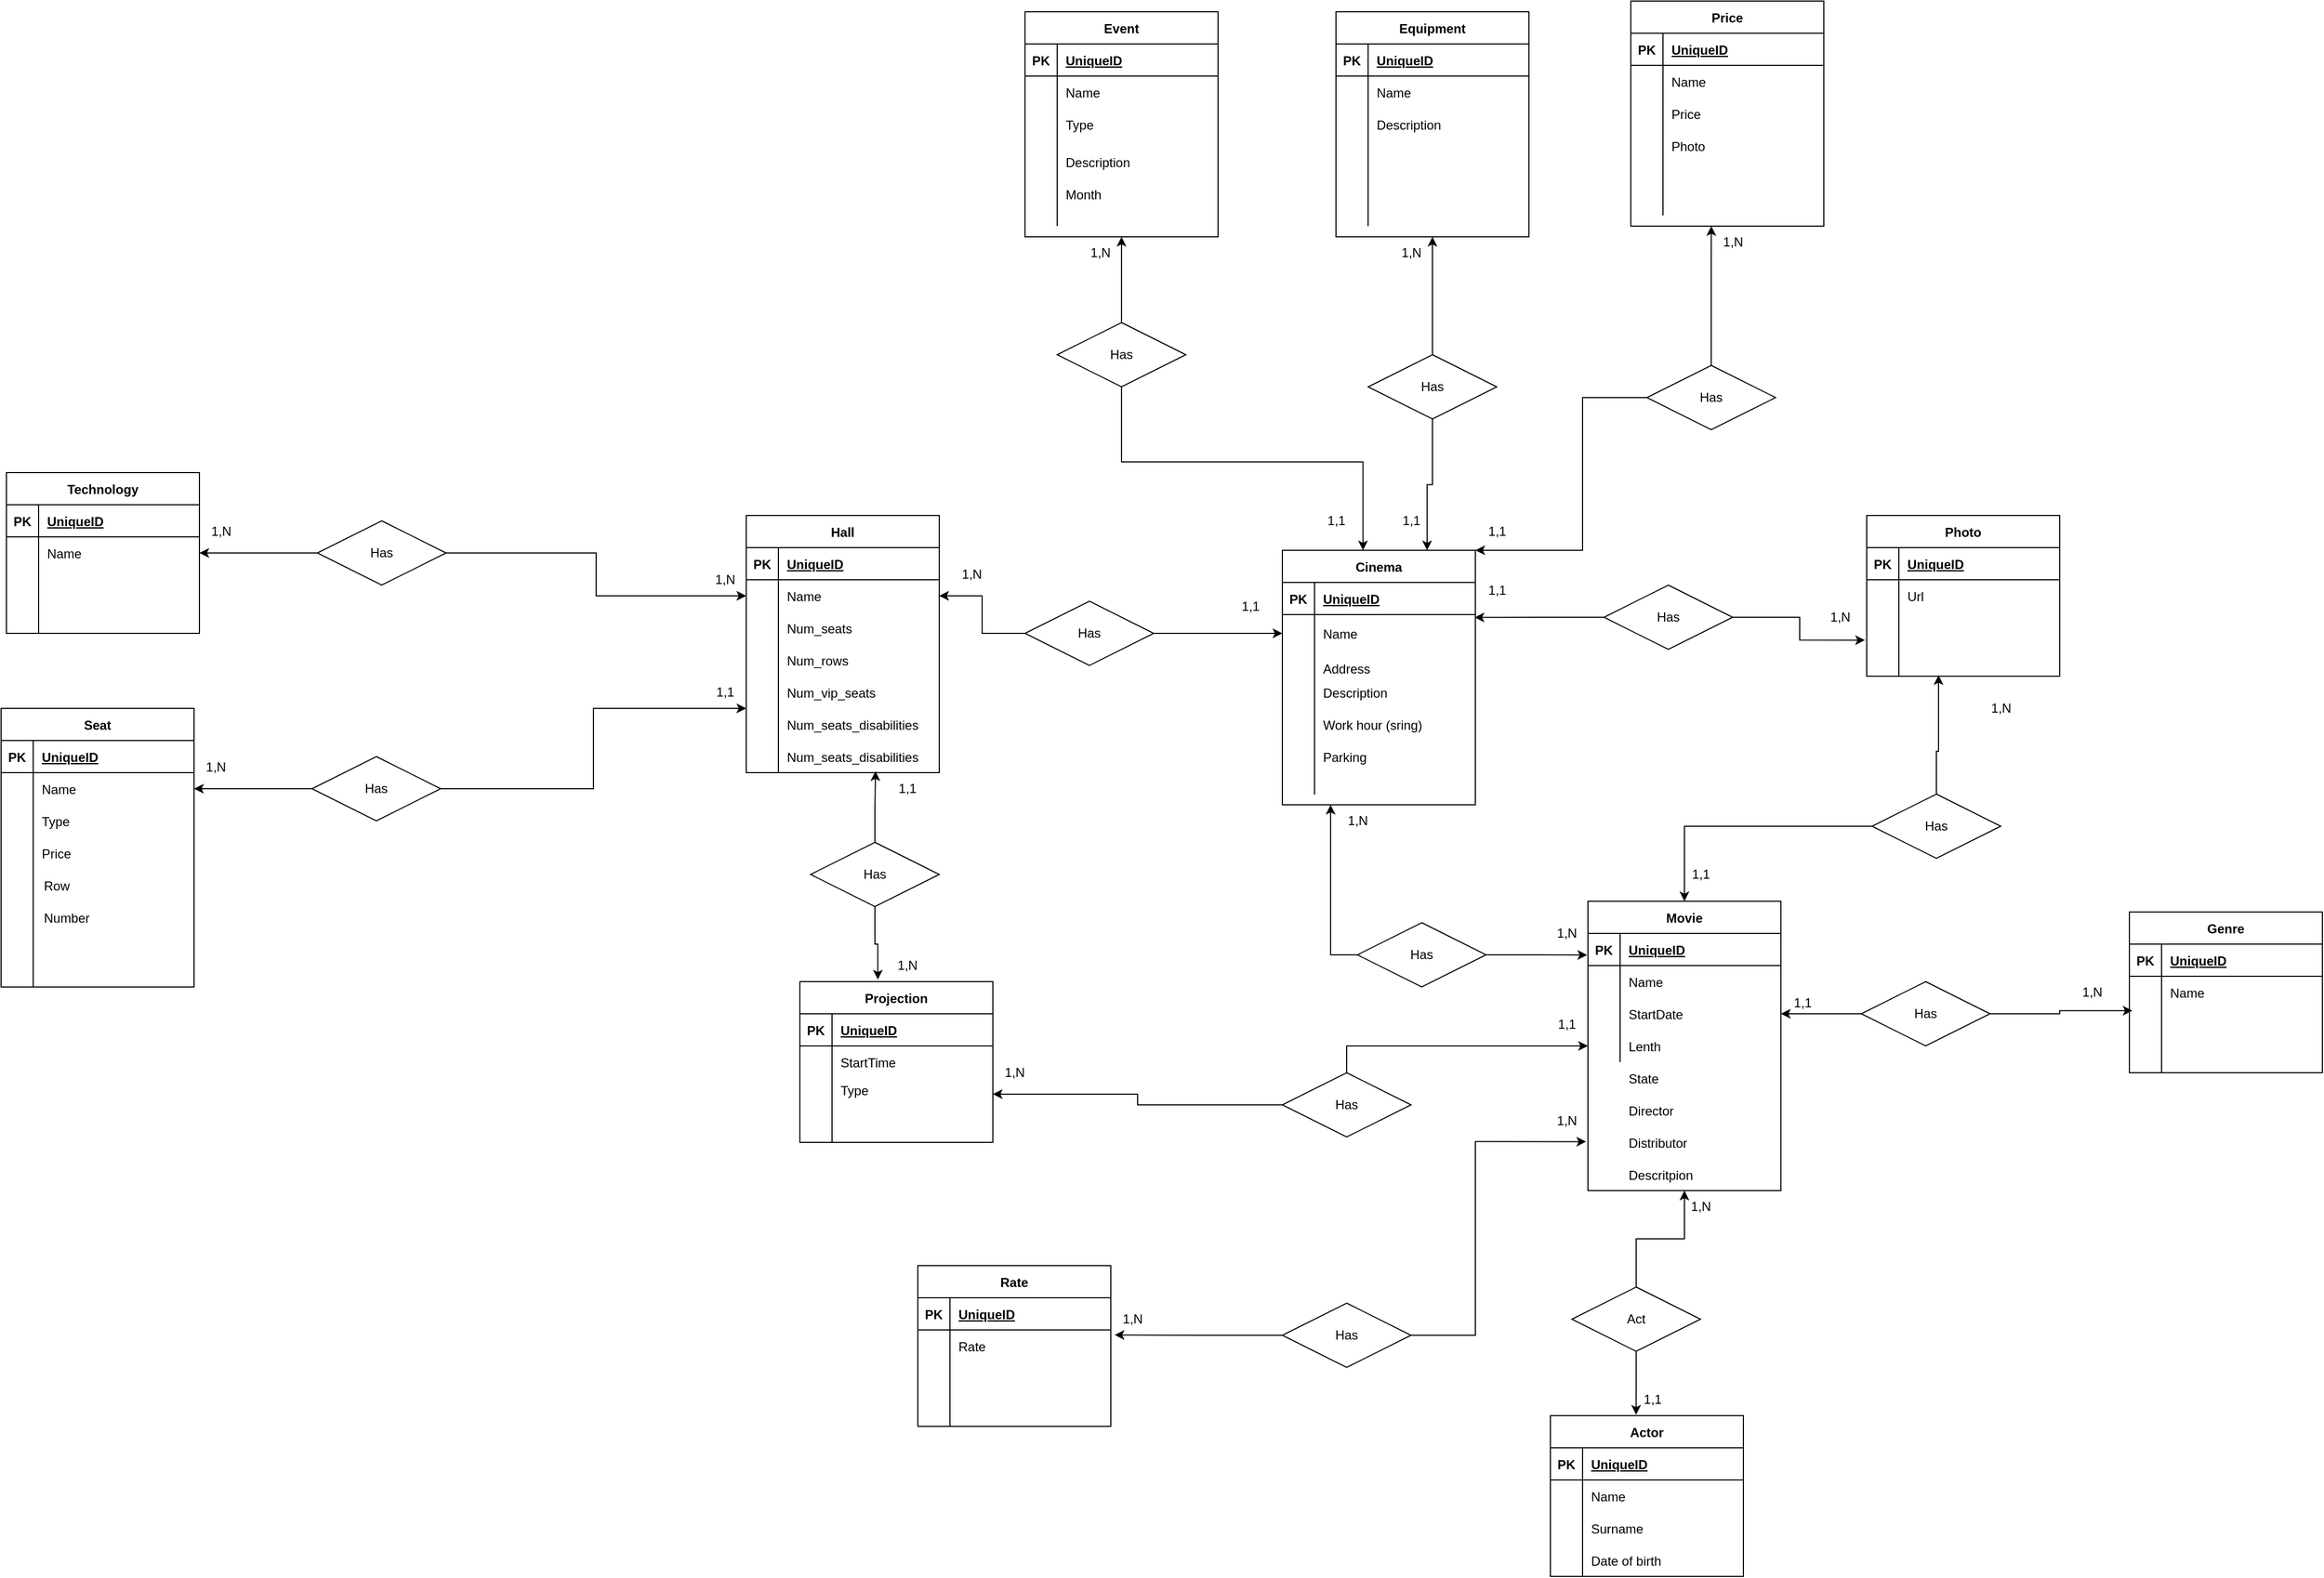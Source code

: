 <mxfile version="20.6.0" type="device"><diagram id="Y611zBWmdutYEhU9wOmh" name="Page-1"><mxGraphModel dx="2716" dy="2234" grid="1" gridSize="10" guides="1" tooltips="1" connect="1" arrows="1" fold="1" page="1" pageScale="1" pageWidth="850" pageHeight="1100" math="0" shadow="0"><root><mxCell id="0"/><mxCell id="1" parent="0"/><mxCell id="8iPg4pL8zN-dLXf35Ama-1" value="Movie" style="shape=table;startSize=30;container=1;collapsible=1;childLayout=tableLayout;fixedRows=1;rowLines=0;fontStyle=1;align=center;resizeLast=1;" parent="1" vertex="1"><mxGeometry x="75" y="80" width="180" height="270" as="geometry"/></mxCell><mxCell id="8iPg4pL8zN-dLXf35Ama-2" value="" style="shape=tableRow;horizontal=0;startSize=0;swimlaneHead=0;swimlaneBody=0;fillColor=none;collapsible=0;dropTarget=0;points=[[0,0.5],[1,0.5]];portConstraint=eastwest;top=0;left=0;right=0;bottom=1;" parent="8iPg4pL8zN-dLXf35Ama-1" vertex="1"><mxGeometry y="30" width="180" height="30" as="geometry"/></mxCell><mxCell id="8iPg4pL8zN-dLXf35Ama-3" value="PK" style="shape=partialRectangle;connectable=0;fillColor=none;top=0;left=0;bottom=0;right=0;fontStyle=1;overflow=hidden;" parent="8iPg4pL8zN-dLXf35Ama-2" vertex="1"><mxGeometry width="30" height="30" as="geometry"><mxRectangle width="30" height="30" as="alternateBounds"/></mxGeometry></mxCell><mxCell id="8iPg4pL8zN-dLXf35Ama-4" value="UniqueID" style="shape=partialRectangle;connectable=0;fillColor=none;top=0;left=0;bottom=0;right=0;align=left;spacingLeft=6;fontStyle=5;overflow=hidden;" parent="8iPg4pL8zN-dLXf35Ama-2" vertex="1"><mxGeometry x="30" width="150" height="30" as="geometry"><mxRectangle width="150" height="30" as="alternateBounds"/></mxGeometry></mxCell><mxCell id="8iPg4pL8zN-dLXf35Ama-5" value="" style="shape=tableRow;horizontal=0;startSize=0;swimlaneHead=0;swimlaneBody=0;fillColor=none;collapsible=0;dropTarget=0;points=[[0,0.5],[1,0.5]];portConstraint=eastwest;top=0;left=0;right=0;bottom=0;" parent="8iPg4pL8zN-dLXf35Ama-1" vertex="1"><mxGeometry y="60" width="180" height="30" as="geometry"/></mxCell><mxCell id="8iPg4pL8zN-dLXf35Ama-6" value="" style="shape=partialRectangle;connectable=0;fillColor=none;top=0;left=0;bottom=0;right=0;editable=1;overflow=hidden;" parent="8iPg4pL8zN-dLXf35Ama-5" vertex="1"><mxGeometry width="30" height="30" as="geometry"><mxRectangle width="30" height="30" as="alternateBounds"/></mxGeometry></mxCell><mxCell id="8iPg4pL8zN-dLXf35Ama-7" value="Name" style="shape=partialRectangle;connectable=0;fillColor=none;top=0;left=0;bottom=0;right=0;align=left;spacingLeft=6;overflow=hidden;" parent="8iPg4pL8zN-dLXf35Ama-5" vertex="1"><mxGeometry x="30" width="150" height="30" as="geometry"><mxRectangle width="150" height="30" as="alternateBounds"/></mxGeometry></mxCell><mxCell id="8iPg4pL8zN-dLXf35Ama-8" value="" style="shape=tableRow;horizontal=0;startSize=0;swimlaneHead=0;swimlaneBody=0;fillColor=none;collapsible=0;dropTarget=0;points=[[0,0.5],[1,0.5]];portConstraint=eastwest;top=0;left=0;right=0;bottom=0;" parent="8iPg4pL8zN-dLXf35Ama-1" vertex="1"><mxGeometry y="90" width="180" height="30" as="geometry"/></mxCell><mxCell id="8iPg4pL8zN-dLXf35Ama-9" value="" style="shape=partialRectangle;connectable=0;fillColor=none;top=0;left=0;bottom=0;right=0;editable=1;overflow=hidden;" parent="8iPg4pL8zN-dLXf35Ama-8" vertex="1"><mxGeometry width="30" height="30" as="geometry"><mxRectangle width="30" height="30" as="alternateBounds"/></mxGeometry></mxCell><mxCell id="8iPg4pL8zN-dLXf35Ama-10" value="StartDate" style="shape=partialRectangle;connectable=0;fillColor=none;top=0;left=0;bottom=0;right=0;align=left;spacingLeft=6;overflow=hidden;" parent="8iPg4pL8zN-dLXf35Ama-8" vertex="1"><mxGeometry x="30" width="150" height="30" as="geometry"><mxRectangle width="150" height="30" as="alternateBounds"/></mxGeometry></mxCell><mxCell id="8iPg4pL8zN-dLXf35Ama-11" value="" style="shape=tableRow;horizontal=0;startSize=0;swimlaneHead=0;swimlaneBody=0;fillColor=none;collapsible=0;dropTarget=0;points=[[0,0.5],[1,0.5]];portConstraint=eastwest;top=0;left=0;right=0;bottom=0;" parent="8iPg4pL8zN-dLXf35Ama-1" vertex="1"><mxGeometry y="120" width="180" height="30" as="geometry"/></mxCell><mxCell id="8iPg4pL8zN-dLXf35Ama-12" value="" style="shape=partialRectangle;connectable=0;fillColor=none;top=0;left=0;bottom=0;right=0;editable=1;overflow=hidden;" parent="8iPg4pL8zN-dLXf35Ama-11" vertex="1"><mxGeometry width="30" height="30" as="geometry"><mxRectangle width="30" height="30" as="alternateBounds"/></mxGeometry></mxCell><mxCell id="8iPg4pL8zN-dLXf35Ama-13" value="Lenth" style="shape=partialRectangle;connectable=0;fillColor=none;top=0;left=0;bottom=0;right=0;align=left;spacingLeft=6;overflow=hidden;" parent="8iPg4pL8zN-dLXf35Ama-11" vertex="1"><mxGeometry x="30" width="150" height="30" as="geometry"><mxRectangle width="150" height="30" as="alternateBounds"/></mxGeometry></mxCell><mxCell id="8iPg4pL8zN-dLXf35Ama-14" value="Genre" style="shape=table;startSize=30;container=1;collapsible=1;childLayout=tableLayout;fixedRows=1;rowLines=0;fontStyle=1;align=center;resizeLast=1;" parent="1" vertex="1"><mxGeometry x="580" y="90" width="180" height="150" as="geometry"/></mxCell><mxCell id="8iPg4pL8zN-dLXf35Ama-15" value="" style="shape=tableRow;horizontal=0;startSize=0;swimlaneHead=0;swimlaneBody=0;fillColor=none;collapsible=0;dropTarget=0;points=[[0,0.5],[1,0.5]];portConstraint=eastwest;top=0;left=0;right=0;bottom=1;" parent="8iPg4pL8zN-dLXf35Ama-14" vertex="1"><mxGeometry y="30" width="180" height="30" as="geometry"/></mxCell><mxCell id="8iPg4pL8zN-dLXf35Ama-16" value="PK" style="shape=partialRectangle;connectable=0;fillColor=none;top=0;left=0;bottom=0;right=0;fontStyle=1;overflow=hidden;" parent="8iPg4pL8zN-dLXf35Ama-15" vertex="1"><mxGeometry width="30" height="30" as="geometry"><mxRectangle width="30" height="30" as="alternateBounds"/></mxGeometry></mxCell><mxCell id="8iPg4pL8zN-dLXf35Ama-17" value="UniqueID" style="shape=partialRectangle;connectable=0;fillColor=none;top=0;left=0;bottom=0;right=0;align=left;spacingLeft=6;fontStyle=5;overflow=hidden;" parent="8iPg4pL8zN-dLXf35Ama-15" vertex="1"><mxGeometry x="30" width="150" height="30" as="geometry"><mxRectangle width="150" height="30" as="alternateBounds"/></mxGeometry></mxCell><mxCell id="8iPg4pL8zN-dLXf35Ama-18" value="" style="shape=tableRow;horizontal=0;startSize=0;swimlaneHead=0;swimlaneBody=0;fillColor=none;collapsible=0;dropTarget=0;points=[[0,0.5],[1,0.5]];portConstraint=eastwest;top=0;left=0;right=0;bottom=0;" parent="8iPg4pL8zN-dLXf35Ama-14" vertex="1"><mxGeometry y="60" width="180" height="30" as="geometry"/></mxCell><mxCell id="8iPg4pL8zN-dLXf35Ama-19" value="" style="shape=partialRectangle;connectable=0;fillColor=none;top=0;left=0;bottom=0;right=0;editable=1;overflow=hidden;" parent="8iPg4pL8zN-dLXf35Ama-18" vertex="1"><mxGeometry width="30" height="30" as="geometry"><mxRectangle width="30" height="30" as="alternateBounds"/></mxGeometry></mxCell><mxCell id="8iPg4pL8zN-dLXf35Ama-20" value="Name" style="shape=partialRectangle;connectable=0;fillColor=none;top=0;left=0;bottom=0;right=0;align=left;spacingLeft=6;overflow=hidden;" parent="8iPg4pL8zN-dLXf35Ama-18" vertex="1"><mxGeometry x="30" width="150" height="30" as="geometry"><mxRectangle width="150" height="30" as="alternateBounds"/></mxGeometry></mxCell><mxCell id="8iPg4pL8zN-dLXf35Ama-21" value="" style="shape=tableRow;horizontal=0;startSize=0;swimlaneHead=0;swimlaneBody=0;fillColor=none;collapsible=0;dropTarget=0;points=[[0,0.5],[1,0.5]];portConstraint=eastwest;top=0;left=0;right=0;bottom=0;" parent="8iPg4pL8zN-dLXf35Ama-14" vertex="1"><mxGeometry y="90" width="180" height="30" as="geometry"/></mxCell><mxCell id="8iPg4pL8zN-dLXf35Ama-22" value="" style="shape=partialRectangle;connectable=0;fillColor=none;top=0;left=0;bottom=0;right=0;editable=1;overflow=hidden;" parent="8iPg4pL8zN-dLXf35Ama-21" vertex="1"><mxGeometry width="30" height="30" as="geometry"><mxRectangle width="30" height="30" as="alternateBounds"/></mxGeometry></mxCell><mxCell id="8iPg4pL8zN-dLXf35Ama-23" value="" style="shape=partialRectangle;connectable=0;fillColor=none;top=0;left=0;bottom=0;right=0;align=left;spacingLeft=6;overflow=hidden;" parent="8iPg4pL8zN-dLXf35Ama-21" vertex="1"><mxGeometry x="30" width="150" height="30" as="geometry"><mxRectangle width="150" height="30" as="alternateBounds"/></mxGeometry></mxCell><mxCell id="8iPg4pL8zN-dLXf35Ama-24" value="" style="shape=tableRow;horizontal=0;startSize=0;swimlaneHead=0;swimlaneBody=0;fillColor=none;collapsible=0;dropTarget=0;points=[[0,0.5],[1,0.5]];portConstraint=eastwest;top=0;left=0;right=0;bottom=0;" parent="8iPg4pL8zN-dLXf35Ama-14" vertex="1"><mxGeometry y="120" width="180" height="30" as="geometry"/></mxCell><mxCell id="8iPg4pL8zN-dLXf35Ama-25" value="" style="shape=partialRectangle;connectable=0;fillColor=none;top=0;left=0;bottom=0;right=0;editable=1;overflow=hidden;" parent="8iPg4pL8zN-dLXf35Ama-24" vertex="1"><mxGeometry width="30" height="30" as="geometry"><mxRectangle width="30" height="30" as="alternateBounds"/></mxGeometry></mxCell><mxCell id="8iPg4pL8zN-dLXf35Ama-26" value="" style="shape=partialRectangle;connectable=0;fillColor=none;top=0;left=0;bottom=0;right=0;align=left;spacingLeft=6;overflow=hidden;" parent="8iPg4pL8zN-dLXf35Ama-24" vertex="1"><mxGeometry x="30" width="150" height="30" as="geometry"><mxRectangle width="150" height="30" as="alternateBounds"/></mxGeometry></mxCell><mxCell id="8iPg4pL8zN-dLXf35Ama-27" value="Rate" style="shape=table;startSize=30;container=1;collapsible=1;childLayout=tableLayout;fixedRows=1;rowLines=0;fontStyle=1;align=center;resizeLast=1;" parent="1" vertex="1"><mxGeometry x="-550" y="420" width="180" height="150" as="geometry"/></mxCell><mxCell id="8iPg4pL8zN-dLXf35Ama-28" value="" style="shape=tableRow;horizontal=0;startSize=0;swimlaneHead=0;swimlaneBody=0;fillColor=none;collapsible=0;dropTarget=0;points=[[0,0.5],[1,0.5]];portConstraint=eastwest;top=0;left=0;right=0;bottom=1;" parent="8iPg4pL8zN-dLXf35Ama-27" vertex="1"><mxGeometry y="30" width="180" height="30" as="geometry"/></mxCell><mxCell id="8iPg4pL8zN-dLXf35Ama-29" value="PK" style="shape=partialRectangle;connectable=0;fillColor=none;top=0;left=0;bottom=0;right=0;fontStyle=1;overflow=hidden;" parent="8iPg4pL8zN-dLXf35Ama-28" vertex="1"><mxGeometry width="30" height="30" as="geometry"><mxRectangle width="30" height="30" as="alternateBounds"/></mxGeometry></mxCell><mxCell id="8iPg4pL8zN-dLXf35Ama-30" value="UniqueID" style="shape=partialRectangle;connectable=0;fillColor=none;top=0;left=0;bottom=0;right=0;align=left;spacingLeft=6;fontStyle=5;overflow=hidden;" parent="8iPg4pL8zN-dLXf35Ama-28" vertex="1"><mxGeometry x="30" width="150" height="30" as="geometry"><mxRectangle width="150" height="30" as="alternateBounds"/></mxGeometry></mxCell><mxCell id="8iPg4pL8zN-dLXf35Ama-31" value="" style="shape=tableRow;horizontal=0;startSize=0;swimlaneHead=0;swimlaneBody=0;fillColor=none;collapsible=0;dropTarget=0;points=[[0,0.5],[1,0.5]];portConstraint=eastwest;top=0;left=0;right=0;bottom=0;" parent="8iPg4pL8zN-dLXf35Ama-27" vertex="1"><mxGeometry y="60" width="180" height="30" as="geometry"/></mxCell><mxCell id="8iPg4pL8zN-dLXf35Ama-32" value="" style="shape=partialRectangle;connectable=0;fillColor=none;top=0;left=0;bottom=0;right=0;editable=1;overflow=hidden;" parent="8iPg4pL8zN-dLXf35Ama-31" vertex="1"><mxGeometry width="30" height="30" as="geometry"><mxRectangle width="30" height="30" as="alternateBounds"/></mxGeometry></mxCell><mxCell id="8iPg4pL8zN-dLXf35Ama-33" value="Rate" style="shape=partialRectangle;connectable=0;fillColor=none;top=0;left=0;bottom=0;right=0;align=left;spacingLeft=6;overflow=hidden;" parent="8iPg4pL8zN-dLXf35Ama-31" vertex="1"><mxGeometry x="30" width="150" height="30" as="geometry"><mxRectangle width="150" height="30" as="alternateBounds"/></mxGeometry></mxCell><mxCell id="8iPg4pL8zN-dLXf35Ama-34" value="" style="shape=tableRow;horizontal=0;startSize=0;swimlaneHead=0;swimlaneBody=0;fillColor=none;collapsible=0;dropTarget=0;points=[[0,0.5],[1,0.5]];portConstraint=eastwest;top=0;left=0;right=0;bottom=0;" parent="8iPg4pL8zN-dLXf35Ama-27" vertex="1"><mxGeometry y="90" width="180" height="30" as="geometry"/></mxCell><mxCell id="8iPg4pL8zN-dLXf35Ama-35" value="" style="shape=partialRectangle;connectable=0;fillColor=none;top=0;left=0;bottom=0;right=0;editable=1;overflow=hidden;" parent="8iPg4pL8zN-dLXf35Ama-34" vertex="1"><mxGeometry width="30" height="30" as="geometry"><mxRectangle width="30" height="30" as="alternateBounds"/></mxGeometry></mxCell><mxCell id="8iPg4pL8zN-dLXf35Ama-36" value="" style="shape=partialRectangle;connectable=0;fillColor=none;top=0;left=0;bottom=0;right=0;align=left;spacingLeft=6;overflow=hidden;" parent="8iPg4pL8zN-dLXf35Ama-34" vertex="1"><mxGeometry x="30" width="150" height="30" as="geometry"><mxRectangle width="150" height="30" as="alternateBounds"/></mxGeometry></mxCell><mxCell id="8iPg4pL8zN-dLXf35Ama-37" value="" style="shape=tableRow;horizontal=0;startSize=0;swimlaneHead=0;swimlaneBody=0;fillColor=none;collapsible=0;dropTarget=0;points=[[0,0.5],[1,0.5]];portConstraint=eastwest;top=0;left=0;right=0;bottom=0;" parent="8iPg4pL8zN-dLXf35Ama-27" vertex="1"><mxGeometry y="120" width="180" height="30" as="geometry"/></mxCell><mxCell id="8iPg4pL8zN-dLXf35Ama-38" value="" style="shape=partialRectangle;connectable=0;fillColor=none;top=0;left=0;bottom=0;right=0;editable=1;overflow=hidden;" parent="8iPg4pL8zN-dLXf35Ama-37" vertex="1"><mxGeometry width="30" height="30" as="geometry"><mxRectangle width="30" height="30" as="alternateBounds"/></mxGeometry></mxCell><mxCell id="8iPg4pL8zN-dLXf35Ama-39" value="" style="shape=partialRectangle;connectable=0;fillColor=none;top=0;left=0;bottom=0;right=0;align=left;spacingLeft=6;overflow=hidden;" parent="8iPg4pL8zN-dLXf35Ama-37" vertex="1"><mxGeometry x="30" width="150" height="30" as="geometry"><mxRectangle width="150" height="30" as="alternateBounds"/></mxGeometry></mxCell><mxCell id="8iPg4pL8zN-dLXf35Ama-40" value="Actor" style="shape=table;startSize=30;container=1;collapsible=1;childLayout=tableLayout;fixedRows=1;rowLines=0;fontStyle=1;align=center;resizeLast=1;" parent="1" vertex="1"><mxGeometry x="40" y="560" width="180" height="150" as="geometry"/></mxCell><mxCell id="8iPg4pL8zN-dLXf35Ama-41" value="" style="shape=tableRow;horizontal=0;startSize=0;swimlaneHead=0;swimlaneBody=0;fillColor=none;collapsible=0;dropTarget=0;points=[[0,0.5],[1,0.5]];portConstraint=eastwest;top=0;left=0;right=0;bottom=1;" parent="8iPg4pL8zN-dLXf35Ama-40" vertex="1"><mxGeometry y="30" width="180" height="30" as="geometry"/></mxCell><mxCell id="8iPg4pL8zN-dLXf35Ama-42" value="PK" style="shape=partialRectangle;connectable=0;fillColor=none;top=0;left=0;bottom=0;right=0;fontStyle=1;overflow=hidden;" parent="8iPg4pL8zN-dLXf35Ama-41" vertex="1"><mxGeometry width="30" height="30" as="geometry"><mxRectangle width="30" height="30" as="alternateBounds"/></mxGeometry></mxCell><mxCell id="8iPg4pL8zN-dLXf35Ama-43" value="UniqueID" style="shape=partialRectangle;connectable=0;fillColor=none;top=0;left=0;bottom=0;right=0;align=left;spacingLeft=6;fontStyle=5;overflow=hidden;" parent="8iPg4pL8zN-dLXf35Ama-41" vertex="1"><mxGeometry x="30" width="150" height="30" as="geometry"><mxRectangle width="150" height="30" as="alternateBounds"/></mxGeometry></mxCell><mxCell id="8iPg4pL8zN-dLXf35Ama-44" value="" style="shape=tableRow;horizontal=0;startSize=0;swimlaneHead=0;swimlaneBody=0;fillColor=none;collapsible=0;dropTarget=0;points=[[0,0.5],[1,0.5]];portConstraint=eastwest;top=0;left=0;right=0;bottom=0;" parent="8iPg4pL8zN-dLXf35Ama-40" vertex="1"><mxGeometry y="60" width="180" height="30" as="geometry"/></mxCell><mxCell id="8iPg4pL8zN-dLXf35Ama-45" value="" style="shape=partialRectangle;connectable=0;fillColor=none;top=0;left=0;bottom=0;right=0;editable=1;overflow=hidden;" parent="8iPg4pL8zN-dLXf35Ama-44" vertex="1"><mxGeometry width="30" height="30" as="geometry"><mxRectangle width="30" height="30" as="alternateBounds"/></mxGeometry></mxCell><mxCell id="8iPg4pL8zN-dLXf35Ama-46" value="Name" style="shape=partialRectangle;connectable=0;fillColor=none;top=0;left=0;bottom=0;right=0;align=left;spacingLeft=6;overflow=hidden;" parent="8iPg4pL8zN-dLXf35Ama-44" vertex="1"><mxGeometry x="30" width="150" height="30" as="geometry"><mxRectangle width="150" height="30" as="alternateBounds"/></mxGeometry></mxCell><mxCell id="8iPg4pL8zN-dLXf35Ama-47" value="" style="shape=tableRow;horizontal=0;startSize=0;swimlaneHead=0;swimlaneBody=0;fillColor=none;collapsible=0;dropTarget=0;points=[[0,0.5],[1,0.5]];portConstraint=eastwest;top=0;left=0;right=0;bottom=0;" parent="8iPg4pL8zN-dLXf35Ama-40" vertex="1"><mxGeometry y="90" width="180" height="30" as="geometry"/></mxCell><mxCell id="8iPg4pL8zN-dLXf35Ama-48" value="" style="shape=partialRectangle;connectable=0;fillColor=none;top=0;left=0;bottom=0;right=0;editable=1;overflow=hidden;" parent="8iPg4pL8zN-dLXf35Ama-47" vertex="1"><mxGeometry width="30" height="30" as="geometry"><mxRectangle width="30" height="30" as="alternateBounds"/></mxGeometry></mxCell><mxCell id="8iPg4pL8zN-dLXf35Ama-49" value="Surname" style="shape=partialRectangle;connectable=0;fillColor=none;top=0;left=0;bottom=0;right=0;align=left;spacingLeft=6;overflow=hidden;" parent="8iPg4pL8zN-dLXf35Ama-47" vertex="1"><mxGeometry x="30" width="150" height="30" as="geometry"><mxRectangle width="150" height="30" as="alternateBounds"/></mxGeometry></mxCell><mxCell id="8iPg4pL8zN-dLXf35Ama-50" value="" style="shape=tableRow;horizontal=0;startSize=0;swimlaneHead=0;swimlaneBody=0;fillColor=none;collapsible=0;dropTarget=0;points=[[0,0.5],[1,0.5]];portConstraint=eastwest;top=0;left=0;right=0;bottom=0;" parent="8iPg4pL8zN-dLXf35Ama-40" vertex="1"><mxGeometry y="120" width="180" height="30" as="geometry"/></mxCell><mxCell id="8iPg4pL8zN-dLXf35Ama-51" value="" style="shape=partialRectangle;connectable=0;fillColor=none;top=0;left=0;bottom=0;right=0;editable=1;overflow=hidden;" parent="8iPg4pL8zN-dLXf35Ama-50" vertex="1"><mxGeometry width="30" height="30" as="geometry"><mxRectangle width="30" height="30" as="alternateBounds"/></mxGeometry></mxCell><mxCell id="8iPg4pL8zN-dLXf35Ama-52" value="Date of birth" style="shape=partialRectangle;connectable=0;fillColor=none;top=0;left=0;bottom=0;right=0;align=left;spacingLeft=6;overflow=hidden;" parent="8iPg4pL8zN-dLXf35Ama-50" vertex="1"><mxGeometry x="30" width="150" height="30" as="geometry"><mxRectangle width="150" height="30" as="alternateBounds"/></mxGeometry></mxCell><mxCell id="8iPg4pL8zN-dLXf35Ama-53" value="Event" style="shape=table;startSize=30;container=1;collapsible=1;childLayout=tableLayout;fixedRows=1;rowLines=0;fontStyle=1;align=center;resizeLast=1;" parent="1" vertex="1"><mxGeometry x="-450" y="-750" width="180" height="210" as="geometry"/></mxCell><mxCell id="8iPg4pL8zN-dLXf35Ama-54" value="" style="shape=tableRow;horizontal=0;startSize=0;swimlaneHead=0;swimlaneBody=0;fillColor=none;collapsible=0;dropTarget=0;points=[[0,0.5],[1,0.5]];portConstraint=eastwest;top=0;left=0;right=0;bottom=1;" parent="8iPg4pL8zN-dLXf35Ama-53" vertex="1"><mxGeometry y="30" width="180" height="30" as="geometry"/></mxCell><mxCell id="8iPg4pL8zN-dLXf35Ama-55" value="PK" style="shape=partialRectangle;connectable=0;fillColor=none;top=0;left=0;bottom=0;right=0;fontStyle=1;overflow=hidden;" parent="8iPg4pL8zN-dLXf35Ama-54" vertex="1"><mxGeometry width="30" height="30" as="geometry"><mxRectangle width="30" height="30" as="alternateBounds"/></mxGeometry></mxCell><mxCell id="8iPg4pL8zN-dLXf35Ama-56" value="UniqueID" style="shape=partialRectangle;connectable=0;fillColor=none;top=0;left=0;bottom=0;right=0;align=left;spacingLeft=6;fontStyle=5;overflow=hidden;" parent="8iPg4pL8zN-dLXf35Ama-54" vertex="1"><mxGeometry x="30" width="150" height="30" as="geometry"><mxRectangle width="150" height="30" as="alternateBounds"/></mxGeometry></mxCell><mxCell id="8iPg4pL8zN-dLXf35Ama-57" value="" style="shape=tableRow;horizontal=0;startSize=0;swimlaneHead=0;swimlaneBody=0;fillColor=none;collapsible=0;dropTarget=0;points=[[0,0.5],[1,0.5]];portConstraint=eastwest;top=0;left=0;right=0;bottom=0;" parent="8iPg4pL8zN-dLXf35Ama-53" vertex="1"><mxGeometry y="60" width="180" height="30" as="geometry"/></mxCell><mxCell id="8iPg4pL8zN-dLXf35Ama-58" value="" style="shape=partialRectangle;connectable=0;fillColor=none;top=0;left=0;bottom=0;right=0;editable=1;overflow=hidden;" parent="8iPg4pL8zN-dLXf35Ama-57" vertex="1"><mxGeometry width="30" height="30" as="geometry"><mxRectangle width="30" height="30" as="alternateBounds"/></mxGeometry></mxCell><mxCell id="8iPg4pL8zN-dLXf35Ama-59" value="Name" style="shape=partialRectangle;connectable=0;fillColor=none;top=0;left=0;bottom=0;right=0;align=left;spacingLeft=6;overflow=hidden;" parent="8iPg4pL8zN-dLXf35Ama-57" vertex="1"><mxGeometry x="30" width="150" height="30" as="geometry"><mxRectangle width="150" height="30" as="alternateBounds"/></mxGeometry></mxCell><mxCell id="8iPg4pL8zN-dLXf35Ama-60" value="" style="shape=tableRow;horizontal=0;startSize=0;swimlaneHead=0;swimlaneBody=0;fillColor=none;collapsible=0;dropTarget=0;points=[[0,0.5],[1,0.5]];portConstraint=eastwest;top=0;left=0;right=0;bottom=0;" parent="8iPg4pL8zN-dLXf35Ama-53" vertex="1"><mxGeometry y="90" width="180" height="30" as="geometry"/></mxCell><mxCell id="8iPg4pL8zN-dLXf35Ama-61" value="" style="shape=partialRectangle;connectable=0;fillColor=none;top=0;left=0;bottom=0;right=0;editable=1;overflow=hidden;" parent="8iPg4pL8zN-dLXf35Ama-60" vertex="1"><mxGeometry width="30" height="30" as="geometry"><mxRectangle width="30" height="30" as="alternateBounds"/></mxGeometry></mxCell><mxCell id="8iPg4pL8zN-dLXf35Ama-62" value="Type" style="shape=partialRectangle;connectable=0;fillColor=none;top=0;left=0;bottom=0;right=0;align=left;spacingLeft=6;overflow=hidden;" parent="8iPg4pL8zN-dLXf35Ama-60" vertex="1"><mxGeometry x="30" width="150" height="30" as="geometry"><mxRectangle width="150" height="30" as="alternateBounds"/></mxGeometry></mxCell><mxCell id="8iPg4pL8zN-dLXf35Ama-63" value="" style="shape=tableRow;horizontal=0;startSize=0;swimlaneHead=0;swimlaneBody=0;fillColor=none;collapsible=0;dropTarget=0;points=[[0,0.5],[1,0.5]];portConstraint=eastwest;top=0;left=0;right=0;bottom=0;" parent="8iPg4pL8zN-dLXf35Ama-53" vertex="1"><mxGeometry y="120" width="180" height="80" as="geometry"/></mxCell><mxCell id="8iPg4pL8zN-dLXf35Ama-64" value="" style="shape=partialRectangle;connectable=0;fillColor=none;top=0;left=0;bottom=0;right=0;editable=1;overflow=hidden;" parent="8iPg4pL8zN-dLXf35Ama-63" vertex="1"><mxGeometry width="30" height="80" as="geometry"><mxRectangle width="30" height="80" as="alternateBounds"/></mxGeometry></mxCell><mxCell id="8iPg4pL8zN-dLXf35Ama-65" value="" style="shape=partialRectangle;connectable=0;fillColor=none;top=0;left=0;bottom=0;right=0;align=left;spacingLeft=6;overflow=hidden;" parent="8iPg4pL8zN-dLXf35Ama-63" vertex="1"><mxGeometry x="30" width="150" height="80" as="geometry"><mxRectangle width="150" height="80" as="alternateBounds"/></mxGeometry></mxCell><mxCell id="8iPg4pL8zN-dLXf35Ama-66" value="Projection" style="shape=table;startSize=30;container=1;collapsible=1;childLayout=tableLayout;fixedRows=1;rowLines=0;fontStyle=1;align=center;resizeLast=1;" parent="1" vertex="1"><mxGeometry x="-660" y="155" width="180" height="150" as="geometry"/></mxCell><mxCell id="8iPg4pL8zN-dLXf35Ama-67" value="" style="shape=tableRow;horizontal=0;startSize=0;swimlaneHead=0;swimlaneBody=0;fillColor=none;collapsible=0;dropTarget=0;points=[[0,0.5],[1,0.5]];portConstraint=eastwest;top=0;left=0;right=0;bottom=1;" parent="8iPg4pL8zN-dLXf35Ama-66" vertex="1"><mxGeometry y="30" width="180" height="30" as="geometry"/></mxCell><mxCell id="8iPg4pL8zN-dLXf35Ama-68" value="PK" style="shape=partialRectangle;connectable=0;fillColor=none;top=0;left=0;bottom=0;right=0;fontStyle=1;overflow=hidden;" parent="8iPg4pL8zN-dLXf35Ama-67" vertex="1"><mxGeometry width="30" height="30" as="geometry"><mxRectangle width="30" height="30" as="alternateBounds"/></mxGeometry></mxCell><mxCell id="8iPg4pL8zN-dLXf35Ama-69" value="UniqueID" style="shape=partialRectangle;connectable=0;fillColor=none;top=0;left=0;bottom=0;right=0;align=left;spacingLeft=6;fontStyle=5;overflow=hidden;" parent="8iPg4pL8zN-dLXf35Ama-67" vertex="1"><mxGeometry x="30" width="150" height="30" as="geometry"><mxRectangle width="150" height="30" as="alternateBounds"/></mxGeometry></mxCell><mxCell id="8iPg4pL8zN-dLXf35Ama-70" value="" style="shape=tableRow;horizontal=0;startSize=0;swimlaneHead=0;swimlaneBody=0;fillColor=none;collapsible=0;dropTarget=0;points=[[0,0.5],[1,0.5]];portConstraint=eastwest;top=0;left=0;right=0;bottom=0;" parent="8iPg4pL8zN-dLXf35Ama-66" vertex="1"><mxGeometry y="60" width="180" height="30" as="geometry"/></mxCell><mxCell id="8iPg4pL8zN-dLXf35Ama-71" value="" style="shape=partialRectangle;connectable=0;fillColor=none;top=0;left=0;bottom=0;right=0;editable=1;overflow=hidden;" parent="8iPg4pL8zN-dLXf35Ama-70" vertex="1"><mxGeometry width="30" height="30" as="geometry"><mxRectangle width="30" height="30" as="alternateBounds"/></mxGeometry></mxCell><mxCell id="8iPg4pL8zN-dLXf35Ama-72" value="StartTime" style="shape=partialRectangle;connectable=0;fillColor=none;top=0;left=0;bottom=0;right=0;align=left;spacingLeft=6;overflow=hidden;" parent="8iPg4pL8zN-dLXf35Ama-70" vertex="1"><mxGeometry x="30" width="150" height="30" as="geometry"><mxRectangle width="150" height="30" as="alternateBounds"/></mxGeometry></mxCell><mxCell id="8iPg4pL8zN-dLXf35Ama-73" value="" style="shape=tableRow;horizontal=0;startSize=0;swimlaneHead=0;swimlaneBody=0;fillColor=none;collapsible=0;dropTarget=0;points=[[0,0.5],[1,0.5]];portConstraint=eastwest;top=0;left=0;right=0;bottom=0;" parent="8iPg4pL8zN-dLXf35Ama-66" vertex="1"><mxGeometry y="90" width="180" height="30" as="geometry"/></mxCell><mxCell id="8iPg4pL8zN-dLXf35Ama-74" value="" style="shape=partialRectangle;connectable=0;fillColor=none;top=0;left=0;bottom=0;right=0;editable=1;overflow=hidden;" parent="8iPg4pL8zN-dLXf35Ama-73" vertex="1"><mxGeometry width="30" height="30" as="geometry"><mxRectangle width="30" height="30" as="alternateBounds"/></mxGeometry></mxCell><mxCell id="8iPg4pL8zN-dLXf35Ama-75" value="" style="shape=partialRectangle;connectable=0;fillColor=none;top=0;left=0;bottom=0;right=0;align=left;spacingLeft=6;overflow=hidden;" parent="8iPg4pL8zN-dLXf35Ama-73" vertex="1"><mxGeometry x="30" width="150" height="30" as="geometry"><mxRectangle width="150" height="30" as="alternateBounds"/></mxGeometry></mxCell><mxCell id="8iPg4pL8zN-dLXf35Ama-76" value="" style="shape=tableRow;horizontal=0;startSize=0;swimlaneHead=0;swimlaneBody=0;fillColor=none;collapsible=0;dropTarget=0;points=[[0,0.5],[1,0.5]];portConstraint=eastwest;top=0;left=0;right=0;bottom=0;" parent="8iPg4pL8zN-dLXf35Ama-66" vertex="1"><mxGeometry y="120" width="180" height="30" as="geometry"/></mxCell><mxCell id="8iPg4pL8zN-dLXf35Ama-77" value="" style="shape=partialRectangle;connectable=0;fillColor=none;top=0;left=0;bottom=0;right=0;editable=1;overflow=hidden;" parent="8iPg4pL8zN-dLXf35Ama-76" vertex="1"><mxGeometry width="30" height="30" as="geometry"><mxRectangle width="30" height="30" as="alternateBounds"/></mxGeometry></mxCell><mxCell id="8iPg4pL8zN-dLXf35Ama-78" value="" style="shape=partialRectangle;connectable=0;fillColor=none;top=0;left=0;bottom=0;right=0;align=left;spacingLeft=6;overflow=hidden;" parent="8iPg4pL8zN-dLXf35Ama-76" vertex="1"><mxGeometry x="30" width="150" height="30" as="geometry"><mxRectangle width="150" height="30" as="alternateBounds"/></mxGeometry></mxCell><mxCell id="8iPg4pL8zN-dLXf35Ama-79" value="State" style="shape=partialRectangle;connectable=0;fillColor=none;top=0;left=0;bottom=0;right=0;align=left;spacingLeft=6;overflow=hidden;" parent="1" vertex="1"><mxGeometry x="105" y="230" width="150" height="30" as="geometry"><mxRectangle width="150" height="30" as="alternateBounds"/></mxGeometry></mxCell><mxCell id="8iPg4pL8zN-dLXf35Ama-83" style="edgeStyle=orthogonalEdgeStyle;rounded=0;orthogonalLoop=1;jettySize=auto;html=1;entryX=0.016;entryY=0.069;entryDx=0;entryDy=0;entryPerimeter=0;" parent="1" source="8iPg4pL8zN-dLXf35Ama-81" target="8iPg4pL8zN-dLXf35Ama-21" edge="1"><mxGeometry relative="1" as="geometry"/></mxCell><mxCell id="8iPg4pL8zN-dLXf35Ama-84" style="edgeStyle=orthogonalEdgeStyle;rounded=0;orthogonalLoop=1;jettySize=auto;html=1;" parent="1" source="8iPg4pL8zN-dLXf35Ama-81" target="8iPg4pL8zN-dLXf35Ama-8" edge="1"><mxGeometry relative="1" as="geometry"/></mxCell><mxCell id="8iPg4pL8zN-dLXf35Ama-81" value="Has" style="shape=rhombus;perimeter=rhombusPerimeter;whiteSpace=wrap;html=1;align=center;" parent="1" vertex="1"><mxGeometry x="330" y="155" width="120" height="60" as="geometry"/></mxCell><mxCell id="8iPg4pL8zN-dLXf35Ama-87" style="edgeStyle=orthogonalEdgeStyle;rounded=0;orthogonalLoop=1;jettySize=auto;html=1;entryX=0.5;entryY=1;entryDx=0;entryDy=0;" parent="1" source="8iPg4pL8zN-dLXf35Ama-82" target="8iPg4pL8zN-dLXf35Ama-1" edge="1"><mxGeometry relative="1" as="geometry"/></mxCell><mxCell id="8iPg4pL8zN-dLXf35Ama-88" style="edgeStyle=orthogonalEdgeStyle;rounded=0;orthogonalLoop=1;jettySize=auto;html=1;entryX=0.444;entryY=-0.006;entryDx=0;entryDy=0;entryPerimeter=0;" parent="1" source="8iPg4pL8zN-dLXf35Ama-82" target="8iPg4pL8zN-dLXf35Ama-40" edge="1"><mxGeometry relative="1" as="geometry"/></mxCell><mxCell id="8iPg4pL8zN-dLXf35Ama-82" value="Act" style="shape=rhombus;perimeter=rhombusPerimeter;whiteSpace=wrap;html=1;align=center;" parent="1" vertex="1"><mxGeometry x="60" y="440" width="120" height="60" as="geometry"/></mxCell><mxCell id="8iPg4pL8zN-dLXf35Ama-85" value="1,N" style="text;html=1;align=center;verticalAlign=middle;resizable=0;points=[];autosize=1;strokeColor=none;fillColor=none;" parent="1" vertex="1"><mxGeometry x="525" y="150" width="40" height="30" as="geometry"/></mxCell><mxCell id="8iPg4pL8zN-dLXf35Ama-86" value="1,1" style="text;html=1;align=center;verticalAlign=middle;resizable=0;points=[];autosize=1;strokeColor=none;fillColor=none;" parent="1" vertex="1"><mxGeometry x="255" y="160" width="40" height="30" as="geometry"/></mxCell><mxCell id="8iPg4pL8zN-dLXf35Ama-89" value="1,N" style="text;html=1;align=center;verticalAlign=middle;resizable=0;points=[];autosize=1;strokeColor=none;fillColor=none;" parent="1" vertex="1"><mxGeometry x="160" y="350" width="40" height="30" as="geometry"/></mxCell><mxCell id="8iPg4pL8zN-dLXf35Ama-90" value="1,1" style="text;html=1;align=center;verticalAlign=middle;resizable=0;points=[];autosize=1;strokeColor=none;fillColor=none;" parent="1" vertex="1"><mxGeometry x="115" y="530" width="40" height="30" as="geometry"/></mxCell><mxCell id="8iPg4pL8zN-dLXf35Ama-91" value="Director" style="shape=partialRectangle;connectable=0;fillColor=none;top=0;left=0;bottom=0;right=0;align=left;spacingLeft=6;overflow=hidden;" parent="1" vertex="1"><mxGeometry x="105" y="260" width="150" height="30" as="geometry"><mxRectangle width="150" height="30" as="alternateBounds"/></mxGeometry></mxCell><mxCell id="8iPg4pL8zN-dLXf35Ama-93" value="Distributor" style="shape=partialRectangle;connectable=0;fillColor=none;top=0;left=0;bottom=0;right=0;align=left;spacingLeft=6;overflow=hidden;" parent="1" vertex="1"><mxGeometry x="105" y="290" width="150" height="30" as="geometry"><mxRectangle width="150" height="30" as="alternateBounds"/></mxGeometry></mxCell><mxCell id="8iPg4pL8zN-dLXf35Ama-94" value="Photo" style="shape=table;startSize=30;container=1;collapsible=1;childLayout=tableLayout;fixedRows=1;rowLines=0;fontStyle=1;align=center;resizeLast=1;" parent="1" vertex="1"><mxGeometry x="335" y="-280" width="180" height="150" as="geometry"/></mxCell><mxCell id="8iPg4pL8zN-dLXf35Ama-95" value="" style="shape=tableRow;horizontal=0;startSize=0;swimlaneHead=0;swimlaneBody=0;fillColor=none;collapsible=0;dropTarget=0;points=[[0,0.5],[1,0.5]];portConstraint=eastwest;top=0;left=0;right=0;bottom=1;" parent="8iPg4pL8zN-dLXf35Ama-94" vertex="1"><mxGeometry y="30" width="180" height="30" as="geometry"/></mxCell><mxCell id="8iPg4pL8zN-dLXf35Ama-96" value="PK" style="shape=partialRectangle;connectable=0;fillColor=none;top=0;left=0;bottom=0;right=0;fontStyle=1;overflow=hidden;" parent="8iPg4pL8zN-dLXf35Ama-95" vertex="1"><mxGeometry width="30" height="30" as="geometry"><mxRectangle width="30" height="30" as="alternateBounds"/></mxGeometry></mxCell><mxCell id="8iPg4pL8zN-dLXf35Ama-97" value="UniqueID" style="shape=partialRectangle;connectable=0;fillColor=none;top=0;left=0;bottom=0;right=0;align=left;spacingLeft=6;fontStyle=5;overflow=hidden;" parent="8iPg4pL8zN-dLXf35Ama-95" vertex="1"><mxGeometry x="30" width="150" height="30" as="geometry"><mxRectangle width="150" height="30" as="alternateBounds"/></mxGeometry></mxCell><mxCell id="8iPg4pL8zN-dLXf35Ama-98" value="" style="shape=tableRow;horizontal=0;startSize=0;swimlaneHead=0;swimlaneBody=0;fillColor=none;collapsible=0;dropTarget=0;points=[[0,0.5],[1,0.5]];portConstraint=eastwest;top=0;left=0;right=0;bottom=0;" parent="8iPg4pL8zN-dLXf35Ama-94" vertex="1"><mxGeometry y="60" width="180" height="30" as="geometry"/></mxCell><mxCell id="8iPg4pL8zN-dLXf35Ama-99" value="" style="shape=partialRectangle;connectable=0;fillColor=none;top=0;left=0;bottom=0;right=0;editable=1;overflow=hidden;" parent="8iPg4pL8zN-dLXf35Ama-98" vertex="1"><mxGeometry width="30" height="30" as="geometry"><mxRectangle width="30" height="30" as="alternateBounds"/></mxGeometry></mxCell><mxCell id="8iPg4pL8zN-dLXf35Ama-100" value="Url" style="shape=partialRectangle;connectable=0;fillColor=none;top=0;left=0;bottom=0;right=0;align=left;spacingLeft=6;overflow=hidden;" parent="8iPg4pL8zN-dLXf35Ama-98" vertex="1"><mxGeometry x="30" width="150" height="30" as="geometry"><mxRectangle width="150" height="30" as="alternateBounds"/></mxGeometry></mxCell><mxCell id="8iPg4pL8zN-dLXf35Ama-101" value="" style="shape=tableRow;horizontal=0;startSize=0;swimlaneHead=0;swimlaneBody=0;fillColor=none;collapsible=0;dropTarget=0;points=[[0,0.5],[1,0.5]];portConstraint=eastwest;top=0;left=0;right=0;bottom=0;" parent="8iPg4pL8zN-dLXf35Ama-94" vertex="1"><mxGeometry y="90" width="180" height="30" as="geometry"/></mxCell><mxCell id="8iPg4pL8zN-dLXf35Ama-102" value="" style="shape=partialRectangle;connectable=0;fillColor=none;top=0;left=0;bottom=0;right=0;editable=1;overflow=hidden;" parent="8iPg4pL8zN-dLXf35Ama-101" vertex="1"><mxGeometry width="30" height="30" as="geometry"><mxRectangle width="30" height="30" as="alternateBounds"/></mxGeometry></mxCell><mxCell id="8iPg4pL8zN-dLXf35Ama-103" value="" style="shape=partialRectangle;connectable=0;fillColor=none;top=0;left=0;bottom=0;right=0;align=left;spacingLeft=6;overflow=hidden;" parent="8iPg4pL8zN-dLXf35Ama-101" vertex="1"><mxGeometry x="30" width="150" height="30" as="geometry"><mxRectangle width="150" height="30" as="alternateBounds"/></mxGeometry></mxCell><mxCell id="8iPg4pL8zN-dLXf35Ama-104" value="" style="shape=tableRow;horizontal=0;startSize=0;swimlaneHead=0;swimlaneBody=0;fillColor=none;collapsible=0;dropTarget=0;points=[[0,0.5],[1,0.5]];portConstraint=eastwest;top=0;left=0;right=0;bottom=0;" parent="8iPg4pL8zN-dLXf35Ama-94" vertex="1"><mxGeometry y="120" width="180" height="30" as="geometry"/></mxCell><mxCell id="8iPg4pL8zN-dLXf35Ama-105" value="" style="shape=partialRectangle;connectable=0;fillColor=none;top=0;left=0;bottom=0;right=0;editable=1;overflow=hidden;" parent="8iPg4pL8zN-dLXf35Ama-104" vertex="1"><mxGeometry width="30" height="30" as="geometry"><mxRectangle width="30" height="30" as="alternateBounds"/></mxGeometry></mxCell><mxCell id="8iPg4pL8zN-dLXf35Ama-106" value="" style="shape=partialRectangle;connectable=0;fillColor=none;top=0;left=0;bottom=0;right=0;align=left;spacingLeft=6;overflow=hidden;" parent="8iPg4pL8zN-dLXf35Ama-104" vertex="1"><mxGeometry x="30" width="150" height="30" as="geometry"><mxRectangle width="150" height="30" as="alternateBounds"/></mxGeometry></mxCell><mxCell id="8iPg4pL8zN-dLXf35Ama-108" style="edgeStyle=orthogonalEdgeStyle;rounded=0;orthogonalLoop=1;jettySize=auto;html=1;entryX=0.5;entryY=0;entryDx=0;entryDy=0;" parent="1" source="8iPg4pL8zN-dLXf35Ama-107" target="8iPg4pL8zN-dLXf35Ama-1" edge="1"><mxGeometry relative="1" as="geometry"/></mxCell><mxCell id="8iPg4pL8zN-dLXf35Ama-109" style="edgeStyle=orthogonalEdgeStyle;rounded=0;orthogonalLoop=1;jettySize=auto;html=1;" parent="1" source="8iPg4pL8zN-dLXf35Ama-107" edge="1"><mxGeometry relative="1" as="geometry"><Array as="points"><mxPoint x="400" y="-60"/><mxPoint x="402" y="-60"/></Array><mxPoint x="402" y="-131" as="targetPoint"/></mxGeometry></mxCell><mxCell id="8iPg4pL8zN-dLXf35Ama-107" value="Has" style="shape=rhombus;perimeter=rhombusPerimeter;whiteSpace=wrap;html=1;align=center;" parent="1" vertex="1"><mxGeometry x="340" y="-20" width="120" height="60" as="geometry"/></mxCell><mxCell id="8iPg4pL8zN-dLXf35Ama-110" value="Descritpion" style="shape=partialRectangle;connectable=0;fillColor=none;top=0;left=0;bottom=0;right=0;align=left;spacingLeft=6;overflow=hidden;" parent="1" vertex="1"><mxGeometry x="105" y="320" width="150" height="30" as="geometry"><mxRectangle width="150" height="30" as="alternateBounds"/></mxGeometry></mxCell><mxCell id="8iPg4pL8zN-dLXf35Ama-119" style="edgeStyle=orthogonalEdgeStyle;rounded=0;orthogonalLoop=1;jettySize=auto;html=1;entryX=0.958;entryY=1.144;entryDx=0;entryDy=0;entryPerimeter=0;" parent="1" source="8iPg4pL8zN-dLXf35Ama-117" target="8iPg4pL8zN-dLXf35Ama-165" edge="1"><mxGeometry relative="1" as="geometry"><mxPoint x="30" y="305" as="targetPoint"/><Array as="points"><mxPoint x="-30" y="485"/><mxPoint x="-30" y="304"/></Array></mxGeometry></mxCell><mxCell id="8iPg4pL8zN-dLXf35Ama-120" style="edgeStyle=orthogonalEdgeStyle;rounded=0;orthogonalLoop=1;jettySize=auto;html=1;entryX=1.02;entryY=0.156;entryDx=0;entryDy=0;entryPerimeter=0;" parent="1" source="8iPg4pL8zN-dLXf35Ama-117" target="8iPg4pL8zN-dLXf35Ama-31" edge="1"><mxGeometry relative="1" as="geometry"/></mxCell><mxCell id="8iPg4pL8zN-dLXf35Ama-117" value="Has" style="shape=rhombus;perimeter=rhombusPerimeter;whiteSpace=wrap;html=1;align=center;" parent="1" vertex="1"><mxGeometry x="-210" y="455" width="120" height="60" as="geometry"/></mxCell><mxCell id="8iPg4pL8zN-dLXf35Ama-122" style="edgeStyle=orthogonalEdgeStyle;rounded=0;orthogonalLoop=1;jettySize=auto;html=1;entryX=0;entryY=0.5;entryDx=0;entryDy=0;" parent="1" source="8iPg4pL8zN-dLXf35Ama-121" target="8iPg4pL8zN-dLXf35Ama-11" edge="1"><mxGeometry relative="1" as="geometry"/></mxCell><mxCell id="8iPg4pL8zN-dLXf35Ama-123" style="edgeStyle=orthogonalEdgeStyle;rounded=0;orthogonalLoop=1;jettySize=auto;html=1;entryX=1;entryY=0.5;entryDx=0;entryDy=0;" parent="1" source="8iPg4pL8zN-dLXf35Ama-121" target="8iPg4pL8zN-dLXf35Ama-73" edge="1"><mxGeometry relative="1" as="geometry"/></mxCell><mxCell id="8iPg4pL8zN-dLXf35Ama-121" value="Has" style="shape=rhombus;perimeter=rhombusPerimeter;whiteSpace=wrap;html=1;align=center;" parent="1" vertex="1"><mxGeometry x="-210" y="240" width="120" height="60" as="geometry"/></mxCell><mxCell id="8iPg4pL8zN-dLXf35Ama-124" value="1,N" style="text;html=1;align=center;verticalAlign=middle;resizable=0;points=[];autosize=1;strokeColor=none;fillColor=none;" parent="1" vertex="1"><mxGeometry x="-480" y="225" width="40" height="30" as="geometry"/></mxCell><mxCell id="8iPg4pL8zN-dLXf35Ama-125" value="1,1" style="text;html=1;align=center;verticalAlign=middle;resizable=0;points=[];autosize=1;strokeColor=none;fillColor=none;" parent="1" vertex="1"><mxGeometry x="35" y="180" width="40" height="30" as="geometry"/></mxCell><mxCell id="8iPg4pL8zN-dLXf35Ama-126" value="Hall" style="shape=table;startSize=30;container=1;collapsible=1;childLayout=tableLayout;fixedRows=1;rowLines=0;fontStyle=1;align=center;resizeLast=1;" parent="1" vertex="1"><mxGeometry x="-710" y="-280" width="180" height="240" as="geometry"/></mxCell><mxCell id="8iPg4pL8zN-dLXf35Ama-127" value="" style="shape=tableRow;horizontal=0;startSize=0;swimlaneHead=0;swimlaneBody=0;fillColor=none;collapsible=0;dropTarget=0;points=[[0,0.5],[1,0.5]];portConstraint=eastwest;top=0;left=0;right=0;bottom=1;" parent="8iPg4pL8zN-dLXf35Ama-126" vertex="1"><mxGeometry y="30" width="180" height="30" as="geometry"/></mxCell><mxCell id="8iPg4pL8zN-dLXf35Ama-128" value="PK" style="shape=partialRectangle;connectable=0;fillColor=none;top=0;left=0;bottom=0;right=0;fontStyle=1;overflow=hidden;" parent="8iPg4pL8zN-dLXf35Ama-127" vertex="1"><mxGeometry width="30" height="30" as="geometry"><mxRectangle width="30" height="30" as="alternateBounds"/></mxGeometry></mxCell><mxCell id="8iPg4pL8zN-dLXf35Ama-129" value="UniqueID" style="shape=partialRectangle;connectable=0;fillColor=none;top=0;left=0;bottom=0;right=0;align=left;spacingLeft=6;fontStyle=5;overflow=hidden;" parent="8iPg4pL8zN-dLXf35Ama-127" vertex="1"><mxGeometry x="30" width="150" height="30" as="geometry"><mxRectangle width="150" height="30" as="alternateBounds"/></mxGeometry></mxCell><mxCell id="8iPg4pL8zN-dLXf35Ama-130" value="" style="shape=tableRow;horizontal=0;startSize=0;swimlaneHead=0;swimlaneBody=0;fillColor=none;collapsible=0;dropTarget=0;points=[[0,0.5],[1,0.5]];portConstraint=eastwest;top=0;left=0;right=0;bottom=0;" parent="8iPg4pL8zN-dLXf35Ama-126" vertex="1"><mxGeometry y="60" width="180" height="30" as="geometry"/></mxCell><mxCell id="8iPg4pL8zN-dLXf35Ama-131" value="" style="shape=partialRectangle;connectable=0;fillColor=none;top=0;left=0;bottom=0;right=0;editable=1;overflow=hidden;" parent="8iPg4pL8zN-dLXf35Ama-130" vertex="1"><mxGeometry width="30" height="30" as="geometry"><mxRectangle width="30" height="30" as="alternateBounds"/></mxGeometry></mxCell><mxCell id="8iPg4pL8zN-dLXf35Ama-132" value="Name" style="shape=partialRectangle;connectable=0;fillColor=none;top=0;left=0;bottom=0;right=0;align=left;spacingLeft=6;overflow=hidden;" parent="8iPg4pL8zN-dLXf35Ama-130" vertex="1"><mxGeometry x="30" width="150" height="30" as="geometry"><mxRectangle width="150" height="30" as="alternateBounds"/></mxGeometry></mxCell><mxCell id="8iPg4pL8zN-dLXf35Ama-133" value="" style="shape=tableRow;horizontal=0;startSize=0;swimlaneHead=0;swimlaneBody=0;fillColor=none;collapsible=0;dropTarget=0;points=[[0,0.5],[1,0.5]];portConstraint=eastwest;top=0;left=0;right=0;bottom=0;" parent="8iPg4pL8zN-dLXf35Ama-126" vertex="1"><mxGeometry y="90" width="180" height="30" as="geometry"/></mxCell><mxCell id="8iPg4pL8zN-dLXf35Ama-134" value="" style="shape=partialRectangle;connectable=0;fillColor=none;top=0;left=0;bottom=0;right=0;editable=1;overflow=hidden;" parent="8iPg4pL8zN-dLXf35Ama-133" vertex="1"><mxGeometry width="30" height="30" as="geometry"><mxRectangle width="30" height="30" as="alternateBounds"/></mxGeometry></mxCell><mxCell id="8iPg4pL8zN-dLXf35Ama-135" value="" style="shape=partialRectangle;connectable=0;fillColor=none;top=0;left=0;bottom=0;right=0;align=left;spacingLeft=6;overflow=hidden;" parent="8iPg4pL8zN-dLXf35Ama-133" vertex="1"><mxGeometry x="30" width="150" height="30" as="geometry"><mxRectangle width="150" height="30" as="alternateBounds"/></mxGeometry></mxCell><mxCell id="8iPg4pL8zN-dLXf35Ama-136" value="" style="shape=tableRow;horizontal=0;startSize=0;swimlaneHead=0;swimlaneBody=0;fillColor=none;collapsible=0;dropTarget=0;points=[[0,0.5],[1,0.5]];portConstraint=eastwest;top=0;left=0;right=0;bottom=0;" parent="8iPg4pL8zN-dLXf35Ama-126" vertex="1"><mxGeometry y="120" width="180" height="120" as="geometry"/></mxCell><mxCell id="8iPg4pL8zN-dLXf35Ama-137" value="" style="shape=partialRectangle;connectable=0;fillColor=none;top=0;left=0;bottom=0;right=0;editable=1;overflow=hidden;" parent="8iPg4pL8zN-dLXf35Ama-136" vertex="1"><mxGeometry width="30" height="120" as="geometry"><mxRectangle width="30" height="120" as="alternateBounds"/></mxGeometry></mxCell><mxCell id="8iPg4pL8zN-dLXf35Ama-138" value="" style="shape=partialRectangle;connectable=0;fillColor=none;top=0;left=0;bottom=0;right=0;align=left;spacingLeft=6;overflow=hidden;" parent="8iPg4pL8zN-dLXf35Ama-136" vertex="1"><mxGeometry x="30" width="150" height="120" as="geometry"><mxRectangle width="150" height="120" as="alternateBounds"/></mxGeometry></mxCell><mxCell id="8iPg4pL8zN-dLXf35Ama-140" value="Technology" style="shape=table;startSize=30;container=1;collapsible=1;childLayout=tableLayout;fixedRows=1;rowLines=0;fontStyle=1;align=center;resizeLast=1;" parent="1" vertex="1"><mxGeometry x="-1400" y="-320" width="180" height="150" as="geometry"/></mxCell><mxCell id="8iPg4pL8zN-dLXf35Ama-141" value="" style="shape=tableRow;horizontal=0;startSize=0;swimlaneHead=0;swimlaneBody=0;fillColor=none;collapsible=0;dropTarget=0;points=[[0,0.5],[1,0.5]];portConstraint=eastwest;top=0;left=0;right=0;bottom=1;" parent="8iPg4pL8zN-dLXf35Ama-140" vertex="1"><mxGeometry y="30" width="180" height="30" as="geometry"/></mxCell><mxCell id="8iPg4pL8zN-dLXf35Ama-142" value="PK" style="shape=partialRectangle;connectable=0;fillColor=none;top=0;left=0;bottom=0;right=0;fontStyle=1;overflow=hidden;" parent="8iPg4pL8zN-dLXf35Ama-141" vertex="1"><mxGeometry width="30" height="30" as="geometry"><mxRectangle width="30" height="30" as="alternateBounds"/></mxGeometry></mxCell><mxCell id="8iPg4pL8zN-dLXf35Ama-143" value="UniqueID" style="shape=partialRectangle;connectable=0;fillColor=none;top=0;left=0;bottom=0;right=0;align=left;spacingLeft=6;fontStyle=5;overflow=hidden;" parent="8iPg4pL8zN-dLXf35Ama-141" vertex="1"><mxGeometry x="30" width="150" height="30" as="geometry"><mxRectangle width="150" height="30" as="alternateBounds"/></mxGeometry></mxCell><mxCell id="8iPg4pL8zN-dLXf35Ama-144" value="" style="shape=tableRow;horizontal=0;startSize=0;swimlaneHead=0;swimlaneBody=0;fillColor=none;collapsible=0;dropTarget=0;points=[[0,0.5],[1,0.5]];portConstraint=eastwest;top=0;left=0;right=0;bottom=0;" parent="8iPg4pL8zN-dLXf35Ama-140" vertex="1"><mxGeometry y="60" width="180" height="30" as="geometry"/></mxCell><mxCell id="8iPg4pL8zN-dLXf35Ama-145" value="" style="shape=partialRectangle;connectable=0;fillColor=none;top=0;left=0;bottom=0;right=0;editable=1;overflow=hidden;" parent="8iPg4pL8zN-dLXf35Ama-144" vertex="1"><mxGeometry width="30" height="30" as="geometry"><mxRectangle width="30" height="30" as="alternateBounds"/></mxGeometry></mxCell><mxCell id="8iPg4pL8zN-dLXf35Ama-146" value="Name" style="shape=partialRectangle;connectable=0;fillColor=none;top=0;left=0;bottom=0;right=0;align=left;spacingLeft=6;overflow=hidden;" parent="8iPg4pL8zN-dLXf35Ama-144" vertex="1"><mxGeometry x="30" width="150" height="30" as="geometry"><mxRectangle width="150" height="30" as="alternateBounds"/></mxGeometry></mxCell><mxCell id="8iPg4pL8zN-dLXf35Ama-147" value="" style="shape=tableRow;horizontal=0;startSize=0;swimlaneHead=0;swimlaneBody=0;fillColor=none;collapsible=0;dropTarget=0;points=[[0,0.5],[1,0.5]];portConstraint=eastwest;top=0;left=0;right=0;bottom=0;" parent="8iPg4pL8zN-dLXf35Ama-140" vertex="1"><mxGeometry y="90" width="180" height="30" as="geometry"/></mxCell><mxCell id="8iPg4pL8zN-dLXf35Ama-148" value="" style="shape=partialRectangle;connectable=0;fillColor=none;top=0;left=0;bottom=0;right=0;editable=1;overflow=hidden;" parent="8iPg4pL8zN-dLXf35Ama-147" vertex="1"><mxGeometry width="30" height="30" as="geometry"><mxRectangle width="30" height="30" as="alternateBounds"/></mxGeometry></mxCell><mxCell id="8iPg4pL8zN-dLXf35Ama-149" value="" style="shape=partialRectangle;connectable=0;fillColor=none;top=0;left=0;bottom=0;right=0;align=left;spacingLeft=6;overflow=hidden;" parent="8iPg4pL8zN-dLXf35Ama-147" vertex="1"><mxGeometry x="30" width="150" height="30" as="geometry"><mxRectangle width="150" height="30" as="alternateBounds"/></mxGeometry></mxCell><mxCell id="8iPg4pL8zN-dLXf35Ama-150" value="" style="shape=tableRow;horizontal=0;startSize=0;swimlaneHead=0;swimlaneBody=0;fillColor=none;collapsible=0;dropTarget=0;points=[[0,0.5],[1,0.5]];portConstraint=eastwest;top=0;left=0;right=0;bottom=0;" parent="8iPg4pL8zN-dLXf35Ama-140" vertex="1"><mxGeometry y="120" width="180" height="30" as="geometry"/></mxCell><mxCell id="8iPg4pL8zN-dLXf35Ama-151" value="" style="shape=partialRectangle;connectable=0;fillColor=none;top=0;left=0;bottom=0;right=0;editable=1;overflow=hidden;" parent="8iPg4pL8zN-dLXf35Ama-150" vertex="1"><mxGeometry width="30" height="30" as="geometry"><mxRectangle width="30" height="30" as="alternateBounds"/></mxGeometry></mxCell><mxCell id="8iPg4pL8zN-dLXf35Ama-152" value="" style="shape=partialRectangle;connectable=0;fillColor=none;top=0;left=0;bottom=0;right=0;align=left;spacingLeft=6;overflow=hidden;" parent="8iPg4pL8zN-dLXf35Ama-150" vertex="1"><mxGeometry x="30" width="150" height="30" as="geometry"><mxRectangle width="150" height="30" as="alternateBounds"/></mxGeometry></mxCell><mxCell id="8iPg4pL8zN-dLXf35Ama-154" style="edgeStyle=orthogonalEdgeStyle;rounded=0;orthogonalLoop=1;jettySize=auto;html=1;entryX=0.67;entryY=0.989;entryDx=0;entryDy=0;entryPerimeter=0;" parent="1" source="8iPg4pL8zN-dLXf35Ama-153" target="8iPg4pL8zN-dLXf35Ama-136" edge="1"><mxGeometry relative="1" as="geometry"><Array as="points"><mxPoint x="-590" y="-7"/><mxPoint x="-589" y="-41"/></Array></mxGeometry></mxCell><mxCell id="8iPg4pL8zN-dLXf35Ama-155" style="edgeStyle=orthogonalEdgeStyle;rounded=0;orthogonalLoop=1;jettySize=auto;html=1;entryX=0.404;entryY=-0.013;entryDx=0;entryDy=0;entryPerimeter=0;" parent="1" source="8iPg4pL8zN-dLXf35Ama-153" target="8iPg4pL8zN-dLXf35Ama-66" edge="1"><mxGeometry relative="1" as="geometry"/></mxCell><mxCell id="8iPg4pL8zN-dLXf35Ama-153" value="Has" style="shape=rhombus;perimeter=rhombusPerimeter;whiteSpace=wrap;html=1;align=center;" parent="1" vertex="1"><mxGeometry x="-650" y="25" width="120" height="60" as="geometry"/></mxCell><mxCell id="8iPg4pL8zN-dLXf35Ama-156" value="1,1" style="text;html=1;align=center;verticalAlign=middle;resizable=0;points=[];autosize=1;strokeColor=none;fillColor=none;" parent="1" vertex="1"><mxGeometry x="-580" y="-40" width="40" height="30" as="geometry"/></mxCell><mxCell id="8iPg4pL8zN-dLXf35Ama-157" value="1,N" style="text;html=1;align=center;verticalAlign=middle;resizable=0;points=[];autosize=1;strokeColor=none;fillColor=none;" parent="1" vertex="1"><mxGeometry x="-580" y="125" width="40" height="30" as="geometry"/></mxCell><mxCell id="8iPg4pL8zN-dLXf35Ama-159" style="edgeStyle=orthogonalEdgeStyle;rounded=0;orthogonalLoop=1;jettySize=auto;html=1;entryX=1;entryY=0.5;entryDx=0;entryDy=0;" parent="1" source="8iPg4pL8zN-dLXf35Ama-158" target="8iPg4pL8zN-dLXf35Ama-144" edge="1"><mxGeometry relative="1" as="geometry"/></mxCell><mxCell id="8iPg4pL8zN-dLXf35Ama-160" style="edgeStyle=orthogonalEdgeStyle;rounded=0;orthogonalLoop=1;jettySize=auto;html=1;entryX=0;entryY=0.5;entryDx=0;entryDy=0;" parent="1" source="8iPg4pL8zN-dLXf35Ama-158" target="8iPg4pL8zN-dLXf35Ama-130" edge="1"><mxGeometry relative="1" as="geometry"/></mxCell><mxCell id="8iPg4pL8zN-dLXf35Ama-158" value="Has" style="shape=rhombus;perimeter=rhombusPerimeter;whiteSpace=wrap;html=1;align=center;" parent="1" vertex="1"><mxGeometry x="-1110" y="-275" width="120" height="60" as="geometry"/></mxCell><mxCell id="8iPg4pL8zN-dLXf35Ama-161" value="1,N" style="text;html=1;align=center;verticalAlign=middle;resizable=0;points=[];autosize=1;strokeColor=none;fillColor=none;" parent="1" vertex="1"><mxGeometry x="-1220" y="-280" width="40" height="30" as="geometry"/></mxCell><mxCell id="8iPg4pL8zN-dLXf35Ama-163" value="1,N" style="text;html=1;align=center;verticalAlign=middle;resizable=0;points=[];autosize=1;strokeColor=none;fillColor=none;" parent="1" vertex="1"><mxGeometry x="-750" y="-235" width="40" height="30" as="geometry"/></mxCell><mxCell id="8iPg4pL8zN-dLXf35Ama-164" value="1,N" style="text;html=1;align=center;verticalAlign=middle;resizable=0;points=[];autosize=1;strokeColor=none;fillColor=none;" parent="1" vertex="1"><mxGeometry x="-370" y="455" width="40" height="30" as="geometry"/></mxCell><mxCell id="8iPg4pL8zN-dLXf35Ama-165" value="1,N" style="text;html=1;align=center;verticalAlign=middle;resizable=0;points=[];autosize=1;strokeColor=none;fillColor=none;" parent="1" vertex="1"><mxGeometry x="35" y="270" width="40" height="30" as="geometry"/></mxCell><mxCell id="8iPg4pL8zN-dLXf35Ama-166" value="1,N" style="text;html=1;align=center;verticalAlign=middle;resizable=0;points=[];autosize=1;strokeColor=none;fillColor=none;" parent="1" vertex="1"><mxGeometry x="440" y="-115" width="40" height="30" as="geometry"/></mxCell><mxCell id="8iPg4pL8zN-dLXf35Ama-167" value="1,1" style="text;html=1;align=center;verticalAlign=middle;resizable=0;points=[];autosize=1;strokeColor=none;fillColor=none;" parent="1" vertex="1"><mxGeometry x="160" y="40" width="40" height="30" as="geometry"/></mxCell><mxCell id="8iPg4pL8zN-dLXf35Ama-168" value="Cinema" style="shape=table;startSize=30;container=1;collapsible=1;childLayout=tableLayout;fixedRows=1;rowLines=0;fontStyle=1;align=center;resizeLast=1;" parent="1" vertex="1"><mxGeometry x="-210" y="-247.5" width="180" height="237.5" as="geometry"/></mxCell><mxCell id="8iPg4pL8zN-dLXf35Ama-169" value="" style="shape=tableRow;horizontal=0;startSize=0;swimlaneHead=0;swimlaneBody=0;fillColor=none;collapsible=0;dropTarget=0;points=[[0,0.5],[1,0.5]];portConstraint=eastwest;top=0;left=0;right=0;bottom=1;" parent="8iPg4pL8zN-dLXf35Ama-168" vertex="1"><mxGeometry y="30" width="180" height="30" as="geometry"/></mxCell><mxCell id="8iPg4pL8zN-dLXf35Ama-170" value="PK" style="shape=partialRectangle;connectable=0;fillColor=none;top=0;left=0;bottom=0;right=0;fontStyle=1;overflow=hidden;" parent="8iPg4pL8zN-dLXf35Ama-169" vertex="1"><mxGeometry width="30" height="30" as="geometry"><mxRectangle width="30" height="30" as="alternateBounds"/></mxGeometry></mxCell><mxCell id="8iPg4pL8zN-dLXf35Ama-171" value="UniqueID" style="shape=partialRectangle;connectable=0;fillColor=none;top=0;left=0;bottom=0;right=0;align=left;spacingLeft=6;fontStyle=5;overflow=hidden;" parent="8iPg4pL8zN-dLXf35Ama-169" vertex="1"><mxGeometry x="30" width="150" height="30" as="geometry"><mxRectangle width="150" height="30" as="alternateBounds"/></mxGeometry></mxCell><mxCell id="8iPg4pL8zN-dLXf35Ama-172" value="" style="shape=tableRow;horizontal=0;startSize=0;swimlaneHead=0;swimlaneBody=0;fillColor=none;collapsible=0;dropTarget=0;points=[[0,0.5],[1,0.5]];portConstraint=eastwest;top=0;left=0;right=0;bottom=0;" parent="8iPg4pL8zN-dLXf35Ama-168" vertex="1"><mxGeometry y="60" width="180" height="35" as="geometry"/></mxCell><mxCell id="8iPg4pL8zN-dLXf35Ama-173" value="" style="shape=partialRectangle;connectable=0;fillColor=none;top=0;left=0;bottom=0;right=0;editable=1;overflow=hidden;" parent="8iPg4pL8zN-dLXf35Ama-172" vertex="1"><mxGeometry width="30" height="35" as="geometry"><mxRectangle width="30" height="35" as="alternateBounds"/></mxGeometry></mxCell><mxCell id="8iPg4pL8zN-dLXf35Ama-174" value="Name" style="shape=partialRectangle;connectable=0;fillColor=none;top=0;left=0;bottom=0;right=0;align=left;spacingLeft=6;overflow=hidden;" parent="8iPg4pL8zN-dLXf35Ama-172" vertex="1"><mxGeometry x="30" width="150" height="35" as="geometry"><mxRectangle width="150" height="35" as="alternateBounds"/></mxGeometry></mxCell><mxCell id="8iPg4pL8zN-dLXf35Ama-175" value="" style="shape=tableRow;horizontal=0;startSize=0;swimlaneHead=0;swimlaneBody=0;fillColor=none;collapsible=0;dropTarget=0;points=[[0,0.5],[1,0.5]];portConstraint=eastwest;top=0;left=0;right=0;bottom=0;" parent="8iPg4pL8zN-dLXf35Ama-168" vertex="1"><mxGeometry y="95" width="180" height="30" as="geometry"/></mxCell><mxCell id="8iPg4pL8zN-dLXf35Ama-176" value="" style="shape=partialRectangle;connectable=0;fillColor=none;top=0;left=0;bottom=0;right=0;editable=1;overflow=hidden;" parent="8iPg4pL8zN-dLXf35Ama-175" vertex="1"><mxGeometry width="30" height="30" as="geometry"><mxRectangle width="30" height="30" as="alternateBounds"/></mxGeometry></mxCell><mxCell id="8iPg4pL8zN-dLXf35Ama-177" value="Address" style="shape=partialRectangle;connectable=0;fillColor=none;top=0;left=0;bottom=0;right=0;align=left;spacingLeft=6;overflow=hidden;" parent="8iPg4pL8zN-dLXf35Ama-175" vertex="1"><mxGeometry x="30" width="150" height="30" as="geometry"><mxRectangle width="150" height="30" as="alternateBounds"/></mxGeometry></mxCell><mxCell id="8iPg4pL8zN-dLXf35Ama-178" value="" style="shape=tableRow;horizontal=0;startSize=0;swimlaneHead=0;swimlaneBody=0;fillColor=none;collapsible=0;dropTarget=0;points=[[0,0.5],[1,0.5]];portConstraint=eastwest;top=0;left=0;right=0;bottom=0;" parent="8iPg4pL8zN-dLXf35Ama-168" vertex="1"><mxGeometry y="125" width="180" height="103" as="geometry"/></mxCell><mxCell id="8iPg4pL8zN-dLXf35Ama-179" value="" style="shape=partialRectangle;connectable=0;fillColor=none;top=0;left=0;bottom=0;right=0;editable=1;overflow=hidden;" parent="8iPg4pL8zN-dLXf35Ama-178" vertex="1"><mxGeometry width="30" height="103" as="geometry"><mxRectangle width="30" height="103" as="alternateBounds"/></mxGeometry></mxCell><mxCell id="8iPg4pL8zN-dLXf35Ama-180" value="" style="shape=partialRectangle;connectable=0;fillColor=none;top=0;left=0;bottom=0;right=0;align=left;spacingLeft=6;overflow=hidden;" parent="8iPg4pL8zN-dLXf35Ama-178" vertex="1"><mxGeometry x="30" width="150" height="103" as="geometry"><mxRectangle width="150" height="103" as="alternateBounds"/></mxGeometry></mxCell><mxCell id="HcPlXe2NvFvxyBjUUKZ2-2" style="edgeStyle=orthogonalEdgeStyle;rounded=0;orthogonalLoop=1;jettySize=auto;html=1;entryX=0.5;entryY=1;entryDx=0;entryDy=0;" parent="1" source="HcPlXe2NvFvxyBjUUKZ2-1" target="8iPg4pL8zN-dLXf35Ama-53" edge="1"><mxGeometry relative="1" as="geometry"/></mxCell><mxCell id="HcPlXe2NvFvxyBjUUKZ2-3" style="edgeStyle=orthogonalEdgeStyle;rounded=0;orthogonalLoop=1;jettySize=auto;html=1;entryX=0.418;entryY=0;entryDx=0;entryDy=0;entryPerimeter=0;" parent="1" source="HcPlXe2NvFvxyBjUUKZ2-1" target="8iPg4pL8zN-dLXf35Ama-168" edge="1"><mxGeometry relative="1" as="geometry"><Array as="points"><mxPoint x="-360" y="-330"/><mxPoint x="-135" y="-330"/></Array></mxGeometry></mxCell><mxCell id="HcPlXe2NvFvxyBjUUKZ2-1" value="Has" style="shape=rhombus;perimeter=rhombusPerimeter;whiteSpace=wrap;html=1;align=center;" parent="1" vertex="1"><mxGeometry x="-420" y="-460" width="120" height="60" as="geometry"/></mxCell><mxCell id="HcPlXe2NvFvxyBjUUKZ2-4" value="1,N" style="text;html=1;align=center;verticalAlign=middle;resizable=0;points=[];autosize=1;strokeColor=none;fillColor=none;" parent="1" vertex="1"><mxGeometry x="-400" y="-540" width="40" height="30" as="geometry"/></mxCell><mxCell id="HcPlXe2NvFvxyBjUUKZ2-6" style="edgeStyle=orthogonalEdgeStyle;rounded=0;orthogonalLoop=1;jettySize=auto;html=1;entryX=0;entryY=0.5;entryDx=0;entryDy=0;exitX=1;exitY=0.5;exitDx=0;exitDy=0;" parent="1" source="HcPlXe2NvFvxyBjUUKZ2-5" target="8iPg4pL8zN-dLXf35Ama-172" edge="1"><mxGeometry relative="1" as="geometry"><mxPoint x="-370" y="-205" as="sourcePoint"/></mxGeometry></mxCell><mxCell id="HcPlXe2NvFvxyBjUUKZ2-7" style="edgeStyle=orthogonalEdgeStyle;rounded=0;orthogonalLoop=1;jettySize=auto;html=1;entryX=1;entryY=0.5;entryDx=0;entryDy=0;" parent="1" source="HcPlXe2NvFvxyBjUUKZ2-5" target="8iPg4pL8zN-dLXf35Ama-130" edge="1"><mxGeometry relative="1" as="geometry"/></mxCell><mxCell id="HcPlXe2NvFvxyBjUUKZ2-5" value="Has" style="shape=rhombus;perimeter=rhombusPerimeter;whiteSpace=wrap;html=1;align=center;" parent="1" vertex="1"><mxGeometry x="-450" y="-200" width="120" height="60" as="geometry"/></mxCell><mxCell id="HcPlXe2NvFvxyBjUUKZ2-8" value="1,N" style="text;html=1;align=center;verticalAlign=middle;resizable=0;points=[];autosize=1;strokeColor=none;fillColor=none;" parent="1" vertex="1"><mxGeometry x="-520" y="-240" width="40" height="30" as="geometry"/></mxCell><mxCell id="HcPlXe2NvFvxyBjUUKZ2-9" value="1,1" style="text;html=1;align=center;verticalAlign=middle;resizable=0;points=[];autosize=1;strokeColor=none;fillColor=none;" parent="1" vertex="1"><mxGeometry x="-260" y="-210" width="40" height="30" as="geometry"/></mxCell><mxCell id="HcPlXe2NvFvxyBjUUKZ2-10" value="1,1" style="text;html=1;align=center;verticalAlign=middle;resizable=0;points=[];autosize=1;strokeColor=none;fillColor=none;" parent="1" vertex="1"><mxGeometry x="-180" y="-290" width="40" height="30" as="geometry"/></mxCell><mxCell id="HcPlXe2NvFvxyBjUUKZ2-24" value="Description" style="shape=partialRectangle;connectable=0;fillColor=none;top=0;left=0;bottom=0;right=0;align=left;spacingLeft=6;overflow=hidden;" parent="1" vertex="1"><mxGeometry x="-420" y="-625" width="150" height="30" as="geometry"><mxRectangle width="150" height="30" as="alternateBounds"/></mxGeometry></mxCell><mxCell id="HcPlXe2NvFvxyBjUUKZ2-25" value="Month" style="shape=partialRectangle;connectable=0;fillColor=none;top=0;left=0;bottom=0;right=0;align=left;spacingLeft=6;overflow=hidden;" parent="1" vertex="1"><mxGeometry x="-420" y="-595" width="150" height="30" as="geometry"><mxRectangle width="150" height="30" as="alternateBounds"/></mxGeometry></mxCell><mxCell id="HcPlXe2NvFvxyBjUUKZ2-26" value="Description" style="shape=partialRectangle;connectable=0;fillColor=none;top=0;left=0;bottom=0;right=0;align=left;spacingLeft=6;overflow=hidden;" parent="1" vertex="1"><mxGeometry x="-180" y="-130" width="150" height="30" as="geometry"><mxRectangle width="150" height="30" as="alternateBounds"/></mxGeometry></mxCell><mxCell id="HcPlXe2NvFvxyBjUUKZ2-27" value="Work hour (sring)" style="shape=partialRectangle;connectable=0;fillColor=none;top=0;left=0;bottom=0;right=0;align=left;spacingLeft=6;overflow=hidden;" parent="1" vertex="1"><mxGeometry x="-180" y="-100" width="150" height="30" as="geometry"><mxRectangle width="150" height="30" as="alternateBounds"/></mxGeometry></mxCell><mxCell id="HcPlXe2NvFvxyBjUUKZ2-28" value="Parking" style="shape=partialRectangle;connectable=0;fillColor=none;top=0;left=0;bottom=0;right=0;align=left;spacingLeft=6;overflow=hidden;" parent="1" vertex="1"><mxGeometry x="-180" y="-70" width="150" height="30" as="geometry"><mxRectangle width="150" height="30" as="alternateBounds"/></mxGeometry></mxCell><mxCell id="HcPlXe2NvFvxyBjUUKZ2-33" style="edgeStyle=orthogonalEdgeStyle;rounded=0;orthogonalLoop=1;jettySize=auto;html=1;entryX=0.996;entryY=0.076;entryDx=0;entryDy=0;exitX=0;exitY=0.5;exitDx=0;exitDy=0;entryPerimeter=0;" parent="1" source="HcPlXe2NvFvxyBjUUKZ2-32" target="8iPg4pL8zN-dLXf35Ama-172" edge="1"><mxGeometry relative="1" as="geometry"/></mxCell><mxCell id="HcPlXe2NvFvxyBjUUKZ2-34" style="edgeStyle=orthogonalEdgeStyle;rounded=0;orthogonalLoop=1;jettySize=auto;html=1;entryX=-0.009;entryY=0.878;entryDx=0;entryDy=0;entryPerimeter=0;" parent="1" source="HcPlXe2NvFvxyBjUUKZ2-32" target="8iPg4pL8zN-dLXf35Ama-101" edge="1"><mxGeometry relative="1" as="geometry"/></mxCell><mxCell id="HcPlXe2NvFvxyBjUUKZ2-32" value="Has" style="shape=rhombus;perimeter=rhombusPerimeter;whiteSpace=wrap;html=1;align=center;" parent="1" vertex="1"><mxGeometry x="90" y="-215" width="120" height="60" as="geometry"/></mxCell><mxCell id="HcPlXe2NvFvxyBjUUKZ2-35" value="1,N" style="text;html=1;align=center;verticalAlign=middle;resizable=0;points=[];autosize=1;strokeColor=none;fillColor=none;" parent="1" vertex="1"><mxGeometry x="290" y="-200" width="40" height="30" as="geometry"/></mxCell><mxCell id="HcPlXe2NvFvxyBjUUKZ2-36" value="1,1" style="text;html=1;align=center;verticalAlign=middle;resizable=0;points=[];autosize=1;strokeColor=none;fillColor=none;" parent="1" vertex="1"><mxGeometry x="-30" y="-225" width="40" height="30" as="geometry"/></mxCell><mxCell id="HcPlXe2NvFvxyBjUUKZ2-37" value="Equipment" style="shape=table;startSize=30;container=1;collapsible=1;childLayout=tableLayout;fixedRows=1;rowLines=0;fontStyle=1;align=center;resizeLast=1;" parent="1" vertex="1"><mxGeometry x="-160" y="-750" width="180" height="210" as="geometry"/></mxCell><mxCell id="HcPlXe2NvFvxyBjUUKZ2-38" value="" style="shape=tableRow;horizontal=0;startSize=0;swimlaneHead=0;swimlaneBody=0;fillColor=none;collapsible=0;dropTarget=0;points=[[0,0.5],[1,0.5]];portConstraint=eastwest;top=0;left=0;right=0;bottom=1;" parent="HcPlXe2NvFvxyBjUUKZ2-37" vertex="1"><mxGeometry y="30" width="180" height="30" as="geometry"/></mxCell><mxCell id="HcPlXe2NvFvxyBjUUKZ2-39" value="PK" style="shape=partialRectangle;connectable=0;fillColor=none;top=0;left=0;bottom=0;right=0;fontStyle=1;overflow=hidden;" parent="HcPlXe2NvFvxyBjUUKZ2-38" vertex="1"><mxGeometry width="30" height="30" as="geometry"><mxRectangle width="30" height="30" as="alternateBounds"/></mxGeometry></mxCell><mxCell id="HcPlXe2NvFvxyBjUUKZ2-40" value="UniqueID" style="shape=partialRectangle;connectable=0;fillColor=none;top=0;left=0;bottom=0;right=0;align=left;spacingLeft=6;fontStyle=5;overflow=hidden;" parent="HcPlXe2NvFvxyBjUUKZ2-38" vertex="1"><mxGeometry x="30" width="150" height="30" as="geometry"><mxRectangle width="150" height="30" as="alternateBounds"/></mxGeometry></mxCell><mxCell id="HcPlXe2NvFvxyBjUUKZ2-41" value="" style="shape=tableRow;horizontal=0;startSize=0;swimlaneHead=0;swimlaneBody=0;fillColor=none;collapsible=0;dropTarget=0;points=[[0,0.5],[1,0.5]];portConstraint=eastwest;top=0;left=0;right=0;bottom=0;" parent="HcPlXe2NvFvxyBjUUKZ2-37" vertex="1"><mxGeometry y="60" width="180" height="30" as="geometry"/></mxCell><mxCell id="HcPlXe2NvFvxyBjUUKZ2-42" value="" style="shape=partialRectangle;connectable=0;fillColor=none;top=0;left=0;bottom=0;right=0;editable=1;overflow=hidden;" parent="HcPlXe2NvFvxyBjUUKZ2-41" vertex="1"><mxGeometry width="30" height="30" as="geometry"><mxRectangle width="30" height="30" as="alternateBounds"/></mxGeometry></mxCell><mxCell id="HcPlXe2NvFvxyBjUUKZ2-43" value="Name" style="shape=partialRectangle;connectable=0;fillColor=none;top=0;left=0;bottom=0;right=0;align=left;spacingLeft=6;overflow=hidden;" parent="HcPlXe2NvFvxyBjUUKZ2-41" vertex="1"><mxGeometry x="30" width="150" height="30" as="geometry"><mxRectangle width="150" height="30" as="alternateBounds"/></mxGeometry></mxCell><mxCell id="HcPlXe2NvFvxyBjUUKZ2-44" value="" style="shape=tableRow;horizontal=0;startSize=0;swimlaneHead=0;swimlaneBody=0;fillColor=none;collapsible=0;dropTarget=0;points=[[0,0.5],[1,0.5]];portConstraint=eastwest;top=0;left=0;right=0;bottom=0;" parent="HcPlXe2NvFvxyBjUUKZ2-37" vertex="1"><mxGeometry y="90" width="180" height="30" as="geometry"/></mxCell><mxCell id="HcPlXe2NvFvxyBjUUKZ2-45" value="" style="shape=partialRectangle;connectable=0;fillColor=none;top=0;left=0;bottom=0;right=0;editable=1;overflow=hidden;" parent="HcPlXe2NvFvxyBjUUKZ2-44" vertex="1"><mxGeometry width="30" height="30" as="geometry"><mxRectangle width="30" height="30" as="alternateBounds"/></mxGeometry></mxCell><mxCell id="HcPlXe2NvFvxyBjUUKZ2-46" value="" style="shape=partialRectangle;connectable=0;fillColor=none;top=0;left=0;bottom=0;right=0;align=left;spacingLeft=6;overflow=hidden;" parent="HcPlXe2NvFvxyBjUUKZ2-44" vertex="1"><mxGeometry x="30" width="150" height="30" as="geometry"><mxRectangle width="150" height="30" as="alternateBounds"/></mxGeometry></mxCell><mxCell id="HcPlXe2NvFvxyBjUUKZ2-47" value="" style="shape=tableRow;horizontal=0;startSize=0;swimlaneHead=0;swimlaneBody=0;fillColor=none;collapsible=0;dropTarget=0;points=[[0,0.5],[1,0.5]];portConstraint=eastwest;top=0;left=0;right=0;bottom=0;" parent="HcPlXe2NvFvxyBjUUKZ2-37" vertex="1"><mxGeometry y="120" width="180" height="80" as="geometry"/></mxCell><mxCell id="HcPlXe2NvFvxyBjUUKZ2-48" value="" style="shape=partialRectangle;connectable=0;fillColor=none;top=0;left=0;bottom=0;right=0;editable=1;overflow=hidden;" parent="HcPlXe2NvFvxyBjUUKZ2-47" vertex="1"><mxGeometry width="30" height="80" as="geometry"><mxRectangle width="30" height="80" as="alternateBounds"/></mxGeometry></mxCell><mxCell id="HcPlXe2NvFvxyBjUUKZ2-49" value="" style="shape=partialRectangle;connectable=0;fillColor=none;top=0;left=0;bottom=0;right=0;align=left;spacingLeft=6;overflow=hidden;" parent="HcPlXe2NvFvxyBjUUKZ2-47" vertex="1"><mxGeometry x="30" width="150" height="80" as="geometry"><mxRectangle width="150" height="80" as="alternateBounds"/></mxGeometry></mxCell><mxCell id="HcPlXe2NvFvxyBjUUKZ2-50" style="edgeStyle=orthogonalEdgeStyle;rounded=0;orthogonalLoop=1;jettySize=auto;html=1;entryX=0.5;entryY=1;entryDx=0;entryDy=0;" parent="1" source="HcPlXe2NvFvxyBjUUKZ2-51" target="HcPlXe2NvFvxyBjUUKZ2-37" edge="1"><mxGeometry relative="1" as="geometry"/></mxCell><mxCell id="HcPlXe2NvFvxyBjUUKZ2-55" style="edgeStyle=orthogonalEdgeStyle;rounded=0;orthogonalLoop=1;jettySize=auto;html=1;entryX=0.75;entryY=0;entryDx=0;entryDy=0;exitX=0.5;exitY=1;exitDx=0;exitDy=0;" parent="1" source="HcPlXe2NvFvxyBjUUKZ2-51" target="8iPg4pL8zN-dLXf35Ama-168" edge="1"><mxGeometry relative="1" as="geometry"/></mxCell><mxCell id="HcPlXe2NvFvxyBjUUKZ2-51" value="Has" style="shape=rhombus;perimeter=rhombusPerimeter;whiteSpace=wrap;html=1;align=center;" parent="1" vertex="1"><mxGeometry x="-130" y="-430" width="120" height="60" as="geometry"/></mxCell><mxCell id="HcPlXe2NvFvxyBjUUKZ2-52" value="1,N" style="text;html=1;align=center;verticalAlign=middle;resizable=0;points=[];autosize=1;strokeColor=none;fillColor=none;" parent="1" vertex="1"><mxGeometry x="-110" y="-540" width="40" height="30" as="geometry"/></mxCell><mxCell id="HcPlXe2NvFvxyBjUUKZ2-53" value="Description" style="shape=partialRectangle;connectable=0;fillColor=none;top=0;left=0;bottom=0;right=0;align=left;spacingLeft=6;overflow=hidden;" parent="1" vertex="1"><mxGeometry x="-130" y="-660" width="150" height="30" as="geometry"><mxRectangle width="150" height="30" as="alternateBounds"/></mxGeometry></mxCell><mxCell id="HcPlXe2NvFvxyBjUUKZ2-56" value="Num_seats" style="shape=partialRectangle;connectable=0;fillColor=none;top=0;left=0;bottom=0;right=0;align=left;spacingLeft=6;overflow=hidden;" parent="1" vertex="1"><mxGeometry x="-680" y="-190" width="150" height="30" as="geometry"><mxRectangle width="150" height="30" as="alternateBounds"/></mxGeometry></mxCell><mxCell id="HcPlXe2NvFvxyBjUUKZ2-57" value="Num_rows" style="shape=partialRectangle;connectable=0;fillColor=none;top=0;left=0;bottom=0;right=0;align=left;spacingLeft=6;overflow=hidden;" parent="1" vertex="1"><mxGeometry x="-680" y="-160" width="150" height="30" as="geometry"><mxRectangle width="150" height="30" as="alternateBounds"/></mxGeometry></mxCell><mxCell id="HcPlXe2NvFvxyBjUUKZ2-58" value="Num_vip_seats" style="shape=partialRectangle;connectable=0;fillColor=none;top=0;left=0;bottom=0;right=0;align=left;spacingLeft=6;overflow=hidden;" parent="1" vertex="1"><mxGeometry x="-680" y="-130" width="150" height="30" as="geometry"><mxRectangle width="150" height="30" as="alternateBounds"/></mxGeometry></mxCell><mxCell id="HcPlXe2NvFvxyBjUUKZ2-59" value="Num_seats_disabilities" style="shape=partialRectangle;connectable=0;fillColor=none;top=0;left=0;bottom=0;right=0;align=left;spacingLeft=6;overflow=hidden;" parent="1" vertex="1"><mxGeometry x="-680" y="-100" width="150" height="30" as="geometry"><mxRectangle width="150" height="30" as="alternateBounds"/></mxGeometry></mxCell><mxCell id="HcPlXe2NvFvxyBjUUKZ2-60" value="Num_seats_disabilities" style="shape=partialRectangle;connectable=0;fillColor=none;top=0;left=0;bottom=0;right=0;align=left;spacingLeft=6;overflow=hidden;" parent="1" vertex="1"><mxGeometry x="-680" y="-70" width="150" height="30" as="geometry"><mxRectangle width="150" height="30" as="alternateBounds"/></mxGeometry></mxCell><mxCell id="HcPlXe2NvFvxyBjUUKZ2-61" value="Price" style="shape=table;startSize=30;container=1;collapsible=1;childLayout=tableLayout;fixedRows=1;rowLines=0;fontStyle=1;align=center;resizeLast=1;" parent="1" vertex="1"><mxGeometry x="115" y="-760" width="180" height="210" as="geometry"/></mxCell><mxCell id="HcPlXe2NvFvxyBjUUKZ2-62" value="" style="shape=tableRow;horizontal=0;startSize=0;swimlaneHead=0;swimlaneBody=0;fillColor=none;collapsible=0;dropTarget=0;points=[[0,0.5],[1,0.5]];portConstraint=eastwest;top=0;left=0;right=0;bottom=1;" parent="HcPlXe2NvFvxyBjUUKZ2-61" vertex="1"><mxGeometry y="30" width="180" height="30" as="geometry"/></mxCell><mxCell id="HcPlXe2NvFvxyBjUUKZ2-63" value="PK" style="shape=partialRectangle;connectable=0;fillColor=none;top=0;left=0;bottom=0;right=0;fontStyle=1;overflow=hidden;" parent="HcPlXe2NvFvxyBjUUKZ2-62" vertex="1"><mxGeometry width="30" height="30" as="geometry"><mxRectangle width="30" height="30" as="alternateBounds"/></mxGeometry></mxCell><mxCell id="HcPlXe2NvFvxyBjUUKZ2-64" value="UniqueID" style="shape=partialRectangle;connectable=0;fillColor=none;top=0;left=0;bottom=0;right=0;align=left;spacingLeft=6;fontStyle=5;overflow=hidden;" parent="HcPlXe2NvFvxyBjUUKZ2-62" vertex="1"><mxGeometry x="30" width="150" height="30" as="geometry"><mxRectangle width="150" height="30" as="alternateBounds"/></mxGeometry></mxCell><mxCell id="HcPlXe2NvFvxyBjUUKZ2-65" value="" style="shape=tableRow;horizontal=0;startSize=0;swimlaneHead=0;swimlaneBody=0;fillColor=none;collapsible=0;dropTarget=0;points=[[0,0.5],[1,0.5]];portConstraint=eastwest;top=0;left=0;right=0;bottom=0;" parent="HcPlXe2NvFvxyBjUUKZ2-61" vertex="1"><mxGeometry y="60" width="180" height="30" as="geometry"/></mxCell><mxCell id="HcPlXe2NvFvxyBjUUKZ2-66" value="" style="shape=partialRectangle;connectable=0;fillColor=none;top=0;left=0;bottom=0;right=0;editable=1;overflow=hidden;" parent="HcPlXe2NvFvxyBjUUKZ2-65" vertex="1"><mxGeometry width="30" height="30" as="geometry"><mxRectangle width="30" height="30" as="alternateBounds"/></mxGeometry></mxCell><mxCell id="HcPlXe2NvFvxyBjUUKZ2-67" value="Name" style="shape=partialRectangle;connectable=0;fillColor=none;top=0;left=0;bottom=0;right=0;align=left;spacingLeft=6;overflow=hidden;" parent="HcPlXe2NvFvxyBjUUKZ2-65" vertex="1"><mxGeometry x="30" width="150" height="30" as="geometry"><mxRectangle width="150" height="30" as="alternateBounds"/></mxGeometry></mxCell><mxCell id="HcPlXe2NvFvxyBjUUKZ2-68" value="" style="shape=tableRow;horizontal=0;startSize=0;swimlaneHead=0;swimlaneBody=0;fillColor=none;collapsible=0;dropTarget=0;points=[[0,0.5],[1,0.5]];portConstraint=eastwest;top=0;left=0;right=0;bottom=0;" parent="HcPlXe2NvFvxyBjUUKZ2-61" vertex="1"><mxGeometry y="90" width="180" height="30" as="geometry"/></mxCell><mxCell id="HcPlXe2NvFvxyBjUUKZ2-69" value="" style="shape=partialRectangle;connectable=0;fillColor=none;top=0;left=0;bottom=0;right=0;editable=1;overflow=hidden;" parent="HcPlXe2NvFvxyBjUUKZ2-68" vertex="1"><mxGeometry width="30" height="30" as="geometry"><mxRectangle width="30" height="30" as="alternateBounds"/></mxGeometry></mxCell><mxCell id="HcPlXe2NvFvxyBjUUKZ2-70" value="" style="shape=partialRectangle;connectable=0;fillColor=none;top=0;left=0;bottom=0;right=0;align=left;spacingLeft=6;overflow=hidden;" parent="HcPlXe2NvFvxyBjUUKZ2-68" vertex="1"><mxGeometry x="30" width="150" height="30" as="geometry"><mxRectangle width="150" height="30" as="alternateBounds"/></mxGeometry></mxCell><mxCell id="HcPlXe2NvFvxyBjUUKZ2-71" value="" style="shape=tableRow;horizontal=0;startSize=0;swimlaneHead=0;swimlaneBody=0;fillColor=none;collapsible=0;dropTarget=0;points=[[0,0.5],[1,0.5]];portConstraint=eastwest;top=0;left=0;right=0;bottom=0;" parent="HcPlXe2NvFvxyBjUUKZ2-61" vertex="1"><mxGeometry y="120" width="180" height="80" as="geometry"/></mxCell><mxCell id="HcPlXe2NvFvxyBjUUKZ2-72" value="" style="shape=partialRectangle;connectable=0;fillColor=none;top=0;left=0;bottom=0;right=0;editable=1;overflow=hidden;" parent="HcPlXe2NvFvxyBjUUKZ2-71" vertex="1"><mxGeometry width="30" height="80" as="geometry"><mxRectangle width="30" height="80" as="alternateBounds"/></mxGeometry></mxCell><mxCell id="HcPlXe2NvFvxyBjUUKZ2-73" value="" style="shape=partialRectangle;connectable=0;fillColor=none;top=0;left=0;bottom=0;right=0;align=left;spacingLeft=6;overflow=hidden;" parent="HcPlXe2NvFvxyBjUUKZ2-71" vertex="1"><mxGeometry x="30" width="150" height="80" as="geometry"><mxRectangle width="150" height="80" as="alternateBounds"/></mxGeometry></mxCell><mxCell id="HcPlXe2NvFvxyBjUUKZ2-77" value="Price" style="shape=partialRectangle;connectable=0;fillColor=none;top=0;left=0;bottom=0;right=0;align=left;spacingLeft=6;overflow=hidden;" parent="1" vertex="1"><mxGeometry x="145" y="-670" width="150" height="30" as="geometry"><mxRectangle width="150" height="30" as="alternateBounds"/></mxGeometry></mxCell><mxCell id="HcPlXe2NvFvxyBjUUKZ2-79" value="Photo" style="shape=partialRectangle;connectable=0;fillColor=none;top=0;left=0;bottom=0;right=0;align=left;spacingLeft=6;overflow=hidden;" parent="1" vertex="1"><mxGeometry x="145" y="-640" width="150" height="30" as="geometry"><mxRectangle width="150" height="30" as="alternateBounds"/></mxGeometry></mxCell><mxCell id="HcPlXe2NvFvxyBjUUKZ2-81" style="edgeStyle=orthogonalEdgeStyle;rounded=0;orthogonalLoop=1;jettySize=auto;html=1;entryX=-0.004;entryY=0.671;entryDx=0;entryDy=0;entryPerimeter=0;" parent="1" source="HcPlXe2NvFvxyBjUUKZ2-80" target="8iPg4pL8zN-dLXf35Ama-2" edge="1"><mxGeometry relative="1" as="geometry"><mxPoint x="70" y="130" as="targetPoint"/><Array as="points"/></mxGeometry></mxCell><mxCell id="HcPlXe2NvFvxyBjUUKZ2-86" style="edgeStyle=orthogonalEdgeStyle;rounded=0;orthogonalLoop=1;jettySize=auto;html=1;entryX=0.25;entryY=1;entryDx=0;entryDy=0;exitX=0;exitY=0.5;exitDx=0;exitDy=0;" parent="1" source="HcPlXe2NvFvxyBjUUKZ2-80" target="8iPg4pL8zN-dLXf35Ama-168" edge="1"><mxGeometry relative="1" as="geometry"><Array as="points"><mxPoint x="-165" y="130"/></Array></mxGeometry></mxCell><mxCell id="HcPlXe2NvFvxyBjUUKZ2-80" value="Has" style="shape=rhombus;perimeter=rhombusPerimeter;whiteSpace=wrap;html=1;align=center;" parent="1" vertex="1"><mxGeometry x="-140" y="100" width="120" height="60" as="geometry"/></mxCell><mxCell id="HcPlXe2NvFvxyBjUUKZ2-88" value="1,N" style="text;html=1;align=center;verticalAlign=middle;resizable=0;points=[];autosize=1;strokeColor=none;fillColor=none;" parent="1" vertex="1"><mxGeometry x="-160" y="-10" width="40" height="30" as="geometry"/></mxCell><mxCell id="HcPlXe2NvFvxyBjUUKZ2-89" value="1,N" style="text;html=1;align=center;verticalAlign=middle;resizable=0;points=[];autosize=1;strokeColor=none;fillColor=none;" parent="1" vertex="1"><mxGeometry x="35" y="95" width="40" height="30" as="geometry"/></mxCell><mxCell id="mdTb2kyqjfsRMj2KRuuK-1" value="Seat" style="shape=table;startSize=30;container=1;collapsible=1;childLayout=tableLayout;fixedRows=1;rowLines=0;fontStyle=1;align=center;resizeLast=1;" vertex="1" parent="1"><mxGeometry x="-1405" y="-100" width="180" height="260" as="geometry"/></mxCell><mxCell id="mdTb2kyqjfsRMj2KRuuK-2" value="" style="shape=tableRow;horizontal=0;startSize=0;swimlaneHead=0;swimlaneBody=0;fillColor=none;collapsible=0;dropTarget=0;points=[[0,0.5],[1,0.5]];portConstraint=eastwest;top=0;left=0;right=0;bottom=1;" vertex="1" parent="mdTb2kyqjfsRMj2KRuuK-1"><mxGeometry y="30" width="180" height="30" as="geometry"/></mxCell><mxCell id="mdTb2kyqjfsRMj2KRuuK-3" value="PK" style="shape=partialRectangle;connectable=0;fillColor=none;top=0;left=0;bottom=0;right=0;fontStyle=1;overflow=hidden;" vertex="1" parent="mdTb2kyqjfsRMj2KRuuK-2"><mxGeometry width="30" height="30" as="geometry"><mxRectangle width="30" height="30" as="alternateBounds"/></mxGeometry></mxCell><mxCell id="mdTb2kyqjfsRMj2KRuuK-4" value="UniqueID" style="shape=partialRectangle;connectable=0;fillColor=none;top=0;left=0;bottom=0;right=0;align=left;spacingLeft=6;fontStyle=5;overflow=hidden;" vertex="1" parent="mdTb2kyqjfsRMj2KRuuK-2"><mxGeometry x="30" width="150" height="30" as="geometry"><mxRectangle width="150" height="30" as="alternateBounds"/></mxGeometry></mxCell><mxCell id="mdTb2kyqjfsRMj2KRuuK-5" value="" style="shape=tableRow;horizontal=0;startSize=0;swimlaneHead=0;swimlaneBody=0;fillColor=none;collapsible=0;dropTarget=0;points=[[0,0.5],[1,0.5]];portConstraint=eastwest;top=0;left=0;right=0;bottom=0;" vertex="1" parent="mdTb2kyqjfsRMj2KRuuK-1"><mxGeometry y="60" width="180" height="30" as="geometry"/></mxCell><mxCell id="mdTb2kyqjfsRMj2KRuuK-6" value="" style="shape=partialRectangle;connectable=0;fillColor=none;top=0;left=0;bottom=0;right=0;editable=1;overflow=hidden;" vertex="1" parent="mdTb2kyqjfsRMj2KRuuK-5"><mxGeometry width="30" height="30" as="geometry"><mxRectangle width="30" height="30" as="alternateBounds"/></mxGeometry></mxCell><mxCell id="mdTb2kyqjfsRMj2KRuuK-7" value="Name" style="shape=partialRectangle;connectable=0;fillColor=none;top=0;left=0;bottom=0;right=0;align=left;spacingLeft=6;overflow=hidden;" vertex="1" parent="mdTb2kyqjfsRMj2KRuuK-5"><mxGeometry x="30" width="150" height="30" as="geometry"><mxRectangle width="150" height="30" as="alternateBounds"/></mxGeometry></mxCell><mxCell id="mdTb2kyqjfsRMj2KRuuK-8" value="" style="shape=tableRow;horizontal=0;startSize=0;swimlaneHead=0;swimlaneBody=0;fillColor=none;collapsible=0;dropTarget=0;points=[[0,0.5],[1,0.5]];portConstraint=eastwest;top=0;left=0;right=0;bottom=0;" vertex="1" parent="mdTb2kyqjfsRMj2KRuuK-1"><mxGeometry y="90" width="180" height="30" as="geometry"/></mxCell><mxCell id="mdTb2kyqjfsRMj2KRuuK-9" value="" style="shape=partialRectangle;connectable=0;fillColor=none;top=0;left=0;bottom=0;right=0;editable=1;overflow=hidden;" vertex="1" parent="mdTb2kyqjfsRMj2KRuuK-8"><mxGeometry width="30" height="30" as="geometry"><mxRectangle width="30" height="30" as="alternateBounds"/></mxGeometry></mxCell><mxCell id="mdTb2kyqjfsRMj2KRuuK-10" value="" style="shape=partialRectangle;connectable=0;fillColor=none;top=0;left=0;bottom=0;right=0;align=left;spacingLeft=6;overflow=hidden;" vertex="1" parent="mdTb2kyqjfsRMj2KRuuK-8"><mxGeometry x="30" width="150" height="30" as="geometry"><mxRectangle width="150" height="30" as="alternateBounds"/></mxGeometry></mxCell><mxCell id="mdTb2kyqjfsRMj2KRuuK-11" value="" style="shape=tableRow;horizontal=0;startSize=0;swimlaneHead=0;swimlaneBody=0;fillColor=none;collapsible=0;dropTarget=0;points=[[0,0.5],[1,0.5]];portConstraint=eastwest;top=0;left=0;right=0;bottom=0;" vertex="1" parent="mdTb2kyqjfsRMj2KRuuK-1"><mxGeometry y="120" width="180" height="140" as="geometry"/></mxCell><mxCell id="mdTb2kyqjfsRMj2KRuuK-12" value="" style="shape=partialRectangle;connectable=0;fillColor=none;top=0;left=0;bottom=0;right=0;editable=1;overflow=hidden;" vertex="1" parent="mdTb2kyqjfsRMj2KRuuK-11"><mxGeometry width="30" height="140" as="geometry"><mxRectangle width="30" height="140" as="alternateBounds"/></mxGeometry></mxCell><mxCell id="mdTb2kyqjfsRMj2KRuuK-13" value="" style="shape=partialRectangle;connectable=0;fillColor=none;top=0;left=0;bottom=0;right=0;align=left;spacingLeft=6;overflow=hidden;" vertex="1" parent="mdTb2kyqjfsRMj2KRuuK-11"><mxGeometry x="30" width="150" height="140" as="geometry"><mxRectangle width="150" height="140" as="alternateBounds"/></mxGeometry></mxCell><mxCell id="mdTb2kyqjfsRMj2KRuuK-14" style="edgeStyle=orthogonalEdgeStyle;rounded=0;orthogonalLoop=1;jettySize=auto;html=1;entryX=1;entryY=0.5;entryDx=0;entryDy=0;" edge="1" parent="1" source="mdTb2kyqjfsRMj2KRuuK-15" target="mdTb2kyqjfsRMj2KRuuK-5"><mxGeometry relative="1" as="geometry"/></mxCell><mxCell id="mdTb2kyqjfsRMj2KRuuK-17" style="edgeStyle=orthogonalEdgeStyle;rounded=0;orthogonalLoop=1;jettySize=auto;html=1;entryX=0;entryY=0.5;entryDx=0;entryDy=0;" edge="1" parent="1" source="mdTb2kyqjfsRMj2KRuuK-15" target="8iPg4pL8zN-dLXf35Ama-136"><mxGeometry relative="1" as="geometry"/></mxCell><mxCell id="mdTb2kyqjfsRMj2KRuuK-15" value="Has" style="shape=rhombus;perimeter=rhombusPerimeter;whiteSpace=wrap;html=1;align=center;" vertex="1" parent="1"><mxGeometry x="-1115" y="-55" width="120" height="60" as="geometry"/></mxCell><mxCell id="mdTb2kyqjfsRMj2KRuuK-16" value="1,N" style="text;html=1;align=center;verticalAlign=middle;resizable=0;points=[];autosize=1;strokeColor=none;fillColor=none;" vertex="1" parent="1"><mxGeometry x="-1225" y="-60" width="40" height="30" as="geometry"/></mxCell><mxCell id="mdTb2kyqjfsRMj2KRuuK-18" value="Type" style="shape=partialRectangle;connectable=0;fillColor=none;top=0;left=0;bottom=0;right=0;align=left;spacingLeft=6;overflow=hidden;" vertex="1" parent="1"><mxGeometry x="-1375" y="-10" width="150" height="30" as="geometry"><mxRectangle width="150" height="30" as="alternateBounds"/></mxGeometry></mxCell><mxCell id="mdTb2kyqjfsRMj2KRuuK-19" value="Price" style="shape=partialRectangle;connectable=0;fillColor=none;top=0;left=0;bottom=0;right=0;align=left;spacingLeft=6;overflow=hidden;" vertex="1" parent="1"><mxGeometry x="-1375" y="20" width="150" height="30" as="geometry"><mxRectangle width="150" height="30" as="alternateBounds"/></mxGeometry></mxCell><mxCell id="mdTb2kyqjfsRMj2KRuuK-20" value="1,1" style="text;html=1;align=center;verticalAlign=middle;resizable=0;points=[];autosize=1;strokeColor=none;fillColor=none;" vertex="1" parent="1"><mxGeometry x="-750" y="-130" width="40" height="30" as="geometry"/></mxCell><mxCell id="mdTb2kyqjfsRMj2KRuuK-21" value="Type" style="shape=partialRectangle;connectable=0;fillColor=none;top=0;left=0;bottom=0;right=0;align=left;spacingLeft=6;overflow=hidden;" vertex="1" parent="1"><mxGeometry x="-630" y="241" width="150" height="30" as="geometry"><mxRectangle width="150" height="30" as="alternateBounds"/></mxGeometry></mxCell><mxCell id="mdTb2kyqjfsRMj2KRuuK-24" style="edgeStyle=orthogonalEdgeStyle;rounded=0;orthogonalLoop=1;jettySize=auto;html=1;entryX=0.417;entryY=1.125;entryDx=0;entryDy=0;entryPerimeter=0;" edge="1" parent="1" source="mdTb2kyqjfsRMj2KRuuK-22" target="HcPlXe2NvFvxyBjUUKZ2-71"><mxGeometry relative="1" as="geometry"><mxPoint x="190" y="-520" as="targetPoint"/><Array as="points"><mxPoint x="190" y="-510"/><mxPoint x="190" y="-510"/></Array></mxGeometry></mxCell><mxCell id="mdTb2kyqjfsRMj2KRuuK-25" style="edgeStyle=orthogonalEdgeStyle;rounded=0;orthogonalLoop=1;jettySize=auto;html=1;entryX=1;entryY=0;entryDx=0;entryDy=0;" edge="1" parent="1" source="mdTb2kyqjfsRMj2KRuuK-22" target="8iPg4pL8zN-dLXf35Ama-168"><mxGeometry relative="1" as="geometry"><Array as="points"><mxPoint x="70" y="-390"/><mxPoint x="70" y="-247"/></Array></mxGeometry></mxCell><mxCell id="mdTb2kyqjfsRMj2KRuuK-22" value="Has" style="shape=rhombus;perimeter=rhombusPerimeter;whiteSpace=wrap;html=1;align=center;" vertex="1" parent="1"><mxGeometry x="130" y="-420" width="120" height="60" as="geometry"/></mxCell><mxCell id="mdTb2kyqjfsRMj2KRuuK-26" value="1,1" style="text;html=1;align=center;verticalAlign=middle;resizable=0;points=[];autosize=1;strokeColor=none;fillColor=none;" vertex="1" parent="1"><mxGeometry x="-110" y="-290" width="40" height="30" as="geometry"/></mxCell><mxCell id="mdTb2kyqjfsRMj2KRuuK-27" value="1,1" style="text;html=1;align=center;verticalAlign=middle;resizable=0;points=[];autosize=1;strokeColor=none;fillColor=none;" vertex="1" parent="1"><mxGeometry x="-30" y="-280" width="40" height="30" as="geometry"/></mxCell><mxCell id="mdTb2kyqjfsRMj2KRuuK-28" value="1,N" style="text;html=1;align=center;verticalAlign=middle;resizable=0;points=[];autosize=1;strokeColor=none;fillColor=none;" vertex="1" parent="1"><mxGeometry x="190" y="-550" width="40" height="30" as="geometry"/></mxCell><mxCell id="mdTb2kyqjfsRMj2KRuuK-29" value="Row" style="shape=partialRectangle;connectable=0;fillColor=none;top=0;left=0;bottom=0;right=0;align=left;spacingLeft=6;overflow=hidden;" vertex="1" parent="1"><mxGeometry x="-1373" y="50" width="150" height="30" as="geometry"><mxRectangle width="150" height="30" as="alternateBounds"/></mxGeometry></mxCell><mxCell id="mdTb2kyqjfsRMj2KRuuK-30" value="Number" style="shape=partialRectangle;connectable=0;fillColor=none;top=0;left=0;bottom=0;right=0;align=left;spacingLeft=6;overflow=hidden;" vertex="1" parent="1"><mxGeometry x="-1373" y="80" width="150" height="30" as="geometry"><mxRectangle width="150" height="30" as="alternateBounds"/></mxGeometry></mxCell></root></mxGraphModel></diagram></mxfile>